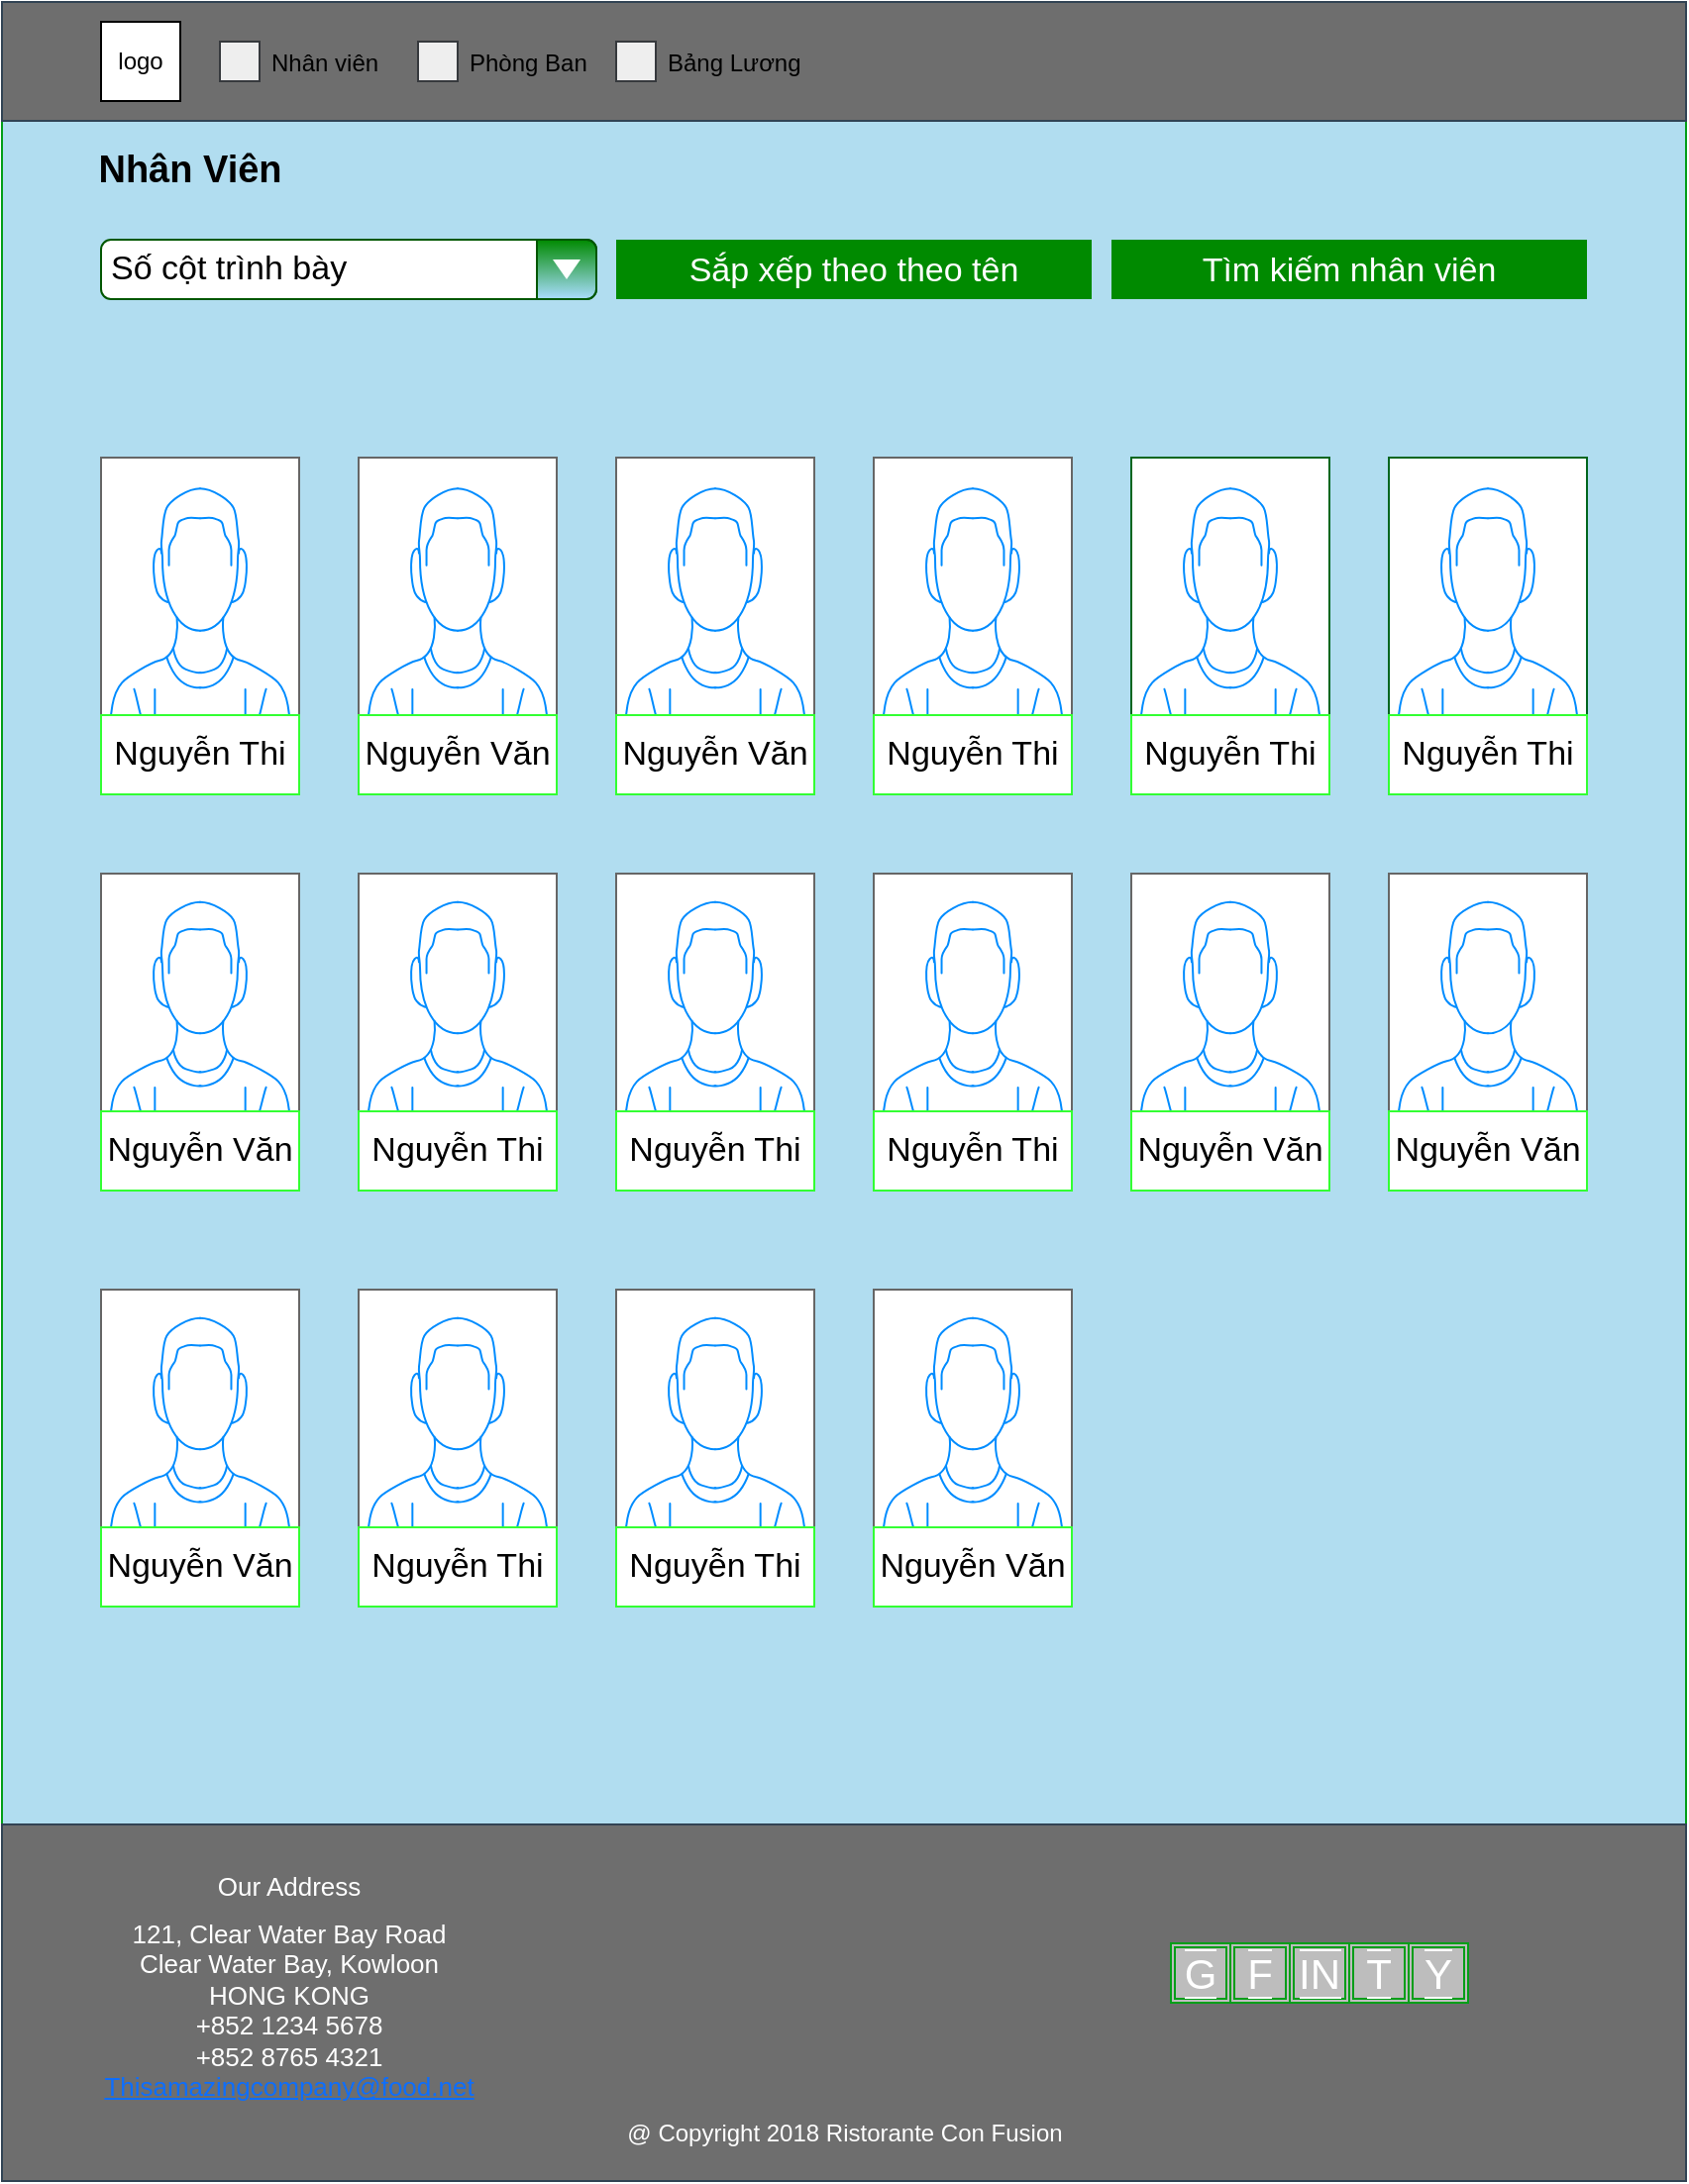 <mxfile>
    <diagram id="HNRro0QWXguAWzRLKKRP" name="Page-1">
        <mxGraphModel dx="1105" dy="776" grid="1" gridSize="10" guides="1" tooltips="1" connect="1" arrows="1" fold="1" page="1" pageScale="1" pageWidth="850" pageHeight="1100" math="0" shadow="0">
            <root>
                <mxCell id="0"/>
                <mxCell id="1" parent="0"/>
                <mxCell id="25btfBUaxP0-cFL3U1zC-7" value="" style="rounded=0;whiteSpace=wrap;html=1;fillColor=#b1ddf0;strokeColor=#039E18;" parent="1" vertex="1">
                    <mxGeometry width="850" height="1100" as="geometry"/>
                </mxCell>
                <mxCell id="25btfBUaxP0-cFL3U1zC-9" value="" style="rounded=0;whiteSpace=wrap;html=1;fillColor=#6E6E6E;fontColor=#ffffff;strokeColor=#314354;" parent="1" vertex="1">
                    <mxGeometry width="850" height="60" as="geometry"/>
                </mxCell>
                <mxCell id="25btfBUaxP0-cFL3U1zC-10" value="" style="rounded=0;whiteSpace=wrap;html=1;fillColor=#6E6E6E;fontColor=#ffffff;strokeColor=#314354;" parent="1" vertex="1">
                    <mxGeometry y="920" width="850" height="180" as="geometry"/>
                </mxCell>
                <mxCell id="25btfBUaxP0-cFL3U1zC-14" value="logo" style="whiteSpace=wrap;html=1;aspect=fixed;" parent="1" vertex="1">
                    <mxGeometry x="50" y="10" width="40" height="40" as="geometry"/>
                </mxCell>
                <mxCell id="25btfBUaxP0-cFL3U1zC-21" value="Nhân viên" style="text;strokeColor=none;fillColor=none;align=left;verticalAlign=top;spacingLeft=4;spacingRight=4;overflow=hidden;rotatable=0;points=[[0,0.5],[1,0.5]];portConstraint=eastwest;" parent="1" vertex="1">
                    <mxGeometry x="130" y="17" width="70" height="26" as="geometry"/>
                </mxCell>
                <mxCell id="25btfBUaxP0-cFL3U1zC-22" value="Phòng Ban" style="text;strokeColor=none;fillColor=none;align=left;verticalAlign=top;spacingLeft=4;spacingRight=4;overflow=hidden;rotatable=0;points=[[0,0.5],[1,0.5]];portConstraint=eastwest;" parent="1" vertex="1">
                    <mxGeometry x="230" y="17" width="80" height="26" as="geometry"/>
                </mxCell>
                <mxCell id="25btfBUaxP0-cFL3U1zC-23" value="Bảng Lương" style="text;strokeColor=none;fillColor=none;align=left;verticalAlign=top;spacingLeft=4;spacingRight=4;overflow=hidden;rotatable=0;points=[[0,0.5],[1,0.5]];portConstraint=eastwest;" parent="1" vertex="1">
                    <mxGeometry x="330" y="17" width="80" height="26" as="geometry"/>
                </mxCell>
                <mxCell id="25btfBUaxP0-cFL3U1zC-24" value="" style="whiteSpace=wrap;html=1;aspect=fixed;fillColor=#eeeeee;strokeColor=#36393d;" parent="1" vertex="1">
                    <mxGeometry x="110" y="20" width="20" height="20" as="geometry"/>
                </mxCell>
                <mxCell id="25btfBUaxP0-cFL3U1zC-25" value="" style="whiteSpace=wrap;html=1;aspect=fixed;fillColor=#eeeeee;strokeColor=#36393d;" parent="1" vertex="1">
                    <mxGeometry x="210" y="20" width="20" height="20" as="geometry"/>
                </mxCell>
                <mxCell id="25btfBUaxP0-cFL3U1zC-26" value="" style="whiteSpace=wrap;html=1;aspect=fixed;fillColor=#eeeeee;strokeColor=#36393d;" parent="1" vertex="1">
                    <mxGeometry x="310" y="20" width="20" height="20" as="geometry"/>
                </mxCell>
                <mxCell id="25btfBUaxP0-cFL3U1zC-27" value="&lt;font color=&quot;#000000&quot; size=&quot;1&quot;&gt;&lt;b style=&quot;font-size: 19px&quot;&gt;Nhân Viên&lt;/b&gt;&lt;/font&gt;" style="text;html=1;strokeColor=none;fillColor=none;align=center;verticalAlign=middle;whiteSpace=wrap;rounded=0;strokeWidth=4;" parent="1" vertex="1">
                    <mxGeometry x="30" y="70" width="130" height="30" as="geometry"/>
                </mxCell>
                <mxCell id="25btfBUaxP0-cFL3U1zC-28" value="&lt;font color=&quot;#000000&quot;&gt;Số cột trình bày&lt;/font&gt;" style="strokeWidth=1;shadow=0;dashed=0;align=center;html=1;shape=mxgraph.mockup.forms.comboBox;strokeColor=#005700;fillColor=#008a00;align=left;fillColor2=#aaddff;mainText=;fontColor=#ffffff;fontSize=17;spacingLeft=3;" parent="1" vertex="1">
                    <mxGeometry x="50" y="120" width="250" height="30" as="geometry"/>
                </mxCell>
                <mxCell id="25btfBUaxP0-cFL3U1zC-30" value="&lt;font style=&quot;font-size: 17px&quot;&gt;Sắp xếp theo theo tên&lt;/font&gt;" style="rounded=0;whiteSpace=wrap;html=1;labelBackgroundColor=none;fontSize=19;fontColor=#ffffff;strokeWidth=5;fillColor=#008a00;strokeColor=none;" parent="1" vertex="1">
                    <mxGeometry x="310" y="120" width="240" height="30" as="geometry"/>
                </mxCell>
                <mxCell id="25btfBUaxP0-cFL3U1zC-31" value="&lt;span style=&quot;font-size: 17px&quot;&gt;Tìm kiếm nhân viên&lt;/span&gt;" style="rounded=0;whiteSpace=wrap;html=1;labelBackgroundColor=none;fontSize=19;fontColor=#ffffff;strokeWidth=4;fillColor=#008a00;strokeColor=none;" parent="1" vertex="1">
                    <mxGeometry x="560" y="120" width="240" height="30" as="geometry"/>
                </mxCell>
                <mxCell id="25btfBUaxP0-cFL3U1zC-48" value="" style="verticalLabelPosition=bottom;shadow=0;dashed=0;align=center;html=1;verticalAlign=top;strokeWidth=1;shape=mxgraph.mockup.containers.userMale;strokeColor=#666666;strokeColor2=#008cff;labelBackgroundColor=none;fontSize=17;fontColor=#000000;fillColor=#FFFFFF;" parent="1" vertex="1">
                    <mxGeometry x="50" y="230" width="100" height="130" as="geometry"/>
                </mxCell>
                <mxCell id="25btfBUaxP0-cFL3U1zC-52" value="" style="verticalLabelPosition=bottom;shadow=0;dashed=0;align=center;html=1;verticalAlign=top;strokeWidth=1;shape=mxgraph.mockup.containers.userMale;strokeColor=#666666;strokeColor2=#008cff;labelBackgroundColor=none;fontSize=17;fontColor=#000000;fillColor=#FFFFFF;" parent="1" vertex="1">
                    <mxGeometry x="50" y="440" width="100" height="120" as="geometry"/>
                </mxCell>
                <mxCell id="25btfBUaxP0-cFL3U1zC-53" value="" style="verticalLabelPosition=bottom;shadow=0;dashed=0;align=center;html=1;verticalAlign=top;strokeWidth=1;shape=mxgraph.mockup.containers.userMale;strokeColor=#666666;strokeColor2=#008cff;labelBackgroundColor=none;fontSize=17;fontColor=#000000;fillColor=#FFFFFF;" parent="1" vertex="1">
                    <mxGeometry x="50" y="650" width="100" height="120" as="geometry"/>
                </mxCell>
                <mxCell id="25btfBUaxP0-cFL3U1zC-54" value="" style="verticalLabelPosition=bottom;shadow=0;dashed=0;align=center;html=1;verticalAlign=top;strokeWidth=1;shape=mxgraph.mockup.containers.userMale;strokeColor=#666666;strokeColor2=#008cff;labelBackgroundColor=none;fontSize=17;fontColor=#000000;fillColor=#FFFFFF;" parent="1" vertex="1">
                    <mxGeometry x="180" y="230" width="100" height="130" as="geometry"/>
                </mxCell>
                <mxCell id="25btfBUaxP0-cFL3U1zC-55" value="" style="verticalLabelPosition=bottom;shadow=0;dashed=0;align=center;html=1;verticalAlign=top;strokeWidth=1;shape=mxgraph.mockup.containers.userMale;strokeColor=#666666;strokeColor2=#008cff;labelBackgroundColor=none;fontSize=17;fontColor=#000000;fillColor=#FFFFFF;" parent="1" vertex="1">
                    <mxGeometry x="310" y="230" width="100" height="130" as="geometry"/>
                </mxCell>
                <mxCell id="25btfBUaxP0-cFL3U1zC-56" value="" style="verticalLabelPosition=bottom;shadow=0;dashed=0;align=center;html=1;verticalAlign=top;strokeWidth=1;shape=mxgraph.mockup.containers.userMale;strokeColor=#666666;strokeColor2=#008cff;labelBackgroundColor=none;fontSize=17;fontColor=#000000;fillColor=#FFFFFF;" parent="1" vertex="1">
                    <mxGeometry x="440" y="230" width="100" height="130" as="geometry"/>
                </mxCell>
                <mxCell id="25btfBUaxP0-cFL3U1zC-57" value="" style="verticalLabelPosition=bottom;shadow=0;dashed=0;align=center;html=1;verticalAlign=top;strokeWidth=1;shape=mxgraph.mockup.containers.userMale;strokeColor=#00661F;strokeColor2=#008cff;labelBackgroundColor=none;fontSize=17;fontColor=#000000;fillColor=#FFFFFF;" parent="1" vertex="1">
                    <mxGeometry x="570" y="230" width="100" height="130" as="geometry"/>
                </mxCell>
                <mxCell id="25btfBUaxP0-cFL3U1zC-58" value="" style="verticalLabelPosition=bottom;shadow=0;dashed=0;align=center;html=1;verticalAlign=top;strokeWidth=1;shape=mxgraph.mockup.containers.userMale;strokeColor=#00661F;strokeColor2=#008cff;labelBackgroundColor=none;fontSize=17;fontColor=#000000;fillColor=#FFFFFF;" parent="1" vertex="1">
                    <mxGeometry x="700" y="230" width="100" height="130" as="geometry"/>
                </mxCell>
                <mxCell id="25btfBUaxP0-cFL3U1zC-61" value="Nguyễn Thi" style="rounded=0;whiteSpace=wrap;html=1;labelBackgroundColor=none;fontSize=17;fontColor=#000000;strokeColor=#33FF33;strokeWidth=1;fillColor=#FFFFFF;" parent="1" vertex="1">
                    <mxGeometry x="50" y="360" width="100" height="40" as="geometry"/>
                </mxCell>
                <mxCell id="25btfBUaxP0-cFL3U1zC-62" value="Nguyễn Văn" style="rounded=0;whiteSpace=wrap;html=1;labelBackgroundColor=none;fontSize=17;fontColor=#000000;strokeColor=#33FF33;strokeWidth=1;fillColor=#FFFFFF;" parent="1" vertex="1">
                    <mxGeometry x="180" y="360" width="100" height="40" as="geometry"/>
                </mxCell>
                <mxCell id="25btfBUaxP0-cFL3U1zC-67" value="" style="verticalLabelPosition=bottom;shadow=0;dashed=0;align=center;html=1;verticalAlign=top;strokeWidth=1;shape=mxgraph.mockup.containers.userMale;strokeColor=#666666;strokeColor2=#008cff;labelBackgroundColor=none;fontSize=17;fontColor=#000000;fillColor=#FFFFFF;" parent="1" vertex="1">
                    <mxGeometry x="180" y="440" width="100" height="120" as="geometry"/>
                </mxCell>
                <mxCell id="25btfBUaxP0-cFL3U1zC-69" value="" style="verticalLabelPosition=bottom;shadow=0;dashed=0;align=center;html=1;verticalAlign=top;strokeWidth=1;shape=mxgraph.mockup.containers.userMale;strokeColor=#666666;strokeColor2=#008cff;labelBackgroundColor=none;fontSize=17;fontColor=#000000;fillColor=#FFFFFF;" parent="1" vertex="1">
                    <mxGeometry x="310" y="440" width="100" height="120" as="geometry"/>
                </mxCell>
                <mxCell id="25btfBUaxP0-cFL3U1zC-71" value="" style="verticalLabelPosition=bottom;shadow=0;dashed=0;align=center;html=1;verticalAlign=top;strokeWidth=1;shape=mxgraph.mockup.containers.userMale;strokeColor=#666666;strokeColor2=#008cff;labelBackgroundColor=none;fontSize=17;fontColor=#000000;fillColor=#FFFFFF;" parent="1" vertex="1">
                    <mxGeometry x="440" y="440" width="100" height="120" as="geometry"/>
                </mxCell>
                <mxCell id="25btfBUaxP0-cFL3U1zC-73" value="" style="verticalLabelPosition=bottom;shadow=0;dashed=0;align=center;html=1;verticalAlign=top;strokeWidth=1;shape=mxgraph.mockup.containers.userMale;strokeColor=#666666;strokeColor2=#008cff;labelBackgroundColor=none;fontSize=17;fontColor=#000000;fillColor=#FFFFFF;" parent="1" vertex="1">
                    <mxGeometry x="570" y="440" width="100" height="120" as="geometry"/>
                </mxCell>
                <mxCell id="25btfBUaxP0-cFL3U1zC-75" value="" style="verticalLabelPosition=bottom;shadow=0;dashed=0;align=center;html=1;verticalAlign=top;strokeWidth=1;shape=mxgraph.mockup.containers.userMale;strokeColor=#666666;strokeColor2=#008cff;labelBackgroundColor=none;fontSize=17;fontColor=#000000;fillColor=#FFFFFF;" parent="1" vertex="1">
                    <mxGeometry x="700" y="440" width="100" height="120" as="geometry"/>
                </mxCell>
                <mxCell id="25btfBUaxP0-cFL3U1zC-78" value="" style="verticalLabelPosition=bottom;shadow=0;dashed=0;align=center;html=1;verticalAlign=top;strokeWidth=1;shape=mxgraph.mockup.containers.userMale;strokeColor=#666666;strokeColor2=#008cff;labelBackgroundColor=none;fontSize=17;fontColor=#000000;fillColor=#FFFFFF;" parent="1" vertex="1">
                    <mxGeometry x="180" y="650" width="100" height="120" as="geometry"/>
                </mxCell>
                <mxCell id="25btfBUaxP0-cFL3U1zC-80" value="" style="verticalLabelPosition=bottom;shadow=0;dashed=0;align=center;html=1;verticalAlign=top;strokeWidth=1;shape=mxgraph.mockup.containers.userMale;strokeColor=#666666;strokeColor2=#008cff;labelBackgroundColor=none;fontSize=17;fontColor=#000000;fillColor=#FFFFFF;" parent="1" vertex="1">
                    <mxGeometry x="310" y="650" width="100" height="120" as="geometry"/>
                </mxCell>
                <mxCell id="25btfBUaxP0-cFL3U1zC-82" value="" style="verticalLabelPosition=bottom;shadow=0;dashed=0;align=center;html=1;verticalAlign=top;strokeWidth=1;shape=mxgraph.mockup.containers.userMale;strokeColor=#666666;strokeColor2=#008cff;labelBackgroundColor=none;fontSize=17;fontColor=#000000;fillColor=#FFFFFF;" parent="1" vertex="1">
                    <mxGeometry x="440" y="650" width="100" height="120" as="geometry"/>
                </mxCell>
                <mxCell id="25btfBUaxP0-cFL3U1zC-89" value="Nguyễn Văn" style="rounded=0;whiteSpace=wrap;html=1;labelBackgroundColor=none;fontSize=17;fontColor=#000000;strokeColor=#33FF33;strokeWidth=1;fillColor=#FFFFFF;" parent="1" vertex="1">
                    <mxGeometry x="310" y="360" width="100" height="40" as="geometry"/>
                </mxCell>
                <mxCell id="25btfBUaxP0-cFL3U1zC-90" value="Nguyễn Thi" style="rounded=0;whiteSpace=wrap;html=1;labelBackgroundColor=none;fontSize=17;fontColor=#000000;strokeColor=#33FF33;strokeWidth=1;fillColor=#FFFFFF;" parent="1" vertex="1">
                    <mxGeometry x="440" y="360" width="100" height="40" as="geometry"/>
                </mxCell>
                <mxCell id="25btfBUaxP0-cFL3U1zC-91" value="Nguyễn Thi" style="rounded=0;whiteSpace=wrap;html=1;labelBackgroundColor=none;fontSize=17;fontColor=#000000;strokeColor=#33FF33;strokeWidth=1;fillColor=#FFFFFF;" parent="1" vertex="1">
                    <mxGeometry x="570" y="360" width="100" height="40" as="geometry"/>
                </mxCell>
                <mxCell id="25btfBUaxP0-cFL3U1zC-92" value="Nguyễn Thi" style="rounded=0;whiteSpace=wrap;html=1;labelBackgroundColor=none;fontSize=17;fontColor=#000000;strokeColor=#33FF33;strokeWidth=1;fillColor=#FFFFFF;" parent="1" vertex="1">
                    <mxGeometry x="700" y="360" width="100" height="40" as="geometry"/>
                </mxCell>
                <mxCell id="25btfBUaxP0-cFL3U1zC-93" value="Nguyễn Văn" style="rounded=0;whiteSpace=wrap;html=1;labelBackgroundColor=none;fontSize=17;fontColor=#000000;strokeColor=#33FF33;strokeWidth=1;fillColor=#FFFFFF;" parent="1" vertex="1">
                    <mxGeometry x="50" y="560" width="100" height="40" as="geometry"/>
                </mxCell>
                <mxCell id="25btfBUaxP0-cFL3U1zC-94" value="Nguyễn Thi" style="rounded=0;whiteSpace=wrap;html=1;labelBackgroundColor=none;fontSize=17;fontColor=#000000;strokeColor=#33FF33;strokeWidth=1;fillColor=#FFFFFF;" parent="1" vertex="1">
                    <mxGeometry x="180" y="560" width="100" height="40" as="geometry"/>
                </mxCell>
                <mxCell id="25btfBUaxP0-cFL3U1zC-95" value="Nguyễn Thi" style="rounded=0;whiteSpace=wrap;html=1;labelBackgroundColor=none;fontSize=17;fontColor=#000000;strokeColor=#33FF33;strokeWidth=1;fillColor=#FFFFFF;" parent="1" vertex="1">
                    <mxGeometry x="310" y="560" width="100" height="40" as="geometry"/>
                </mxCell>
                <mxCell id="25btfBUaxP0-cFL3U1zC-96" value="Nguyễn Thi" style="rounded=0;whiteSpace=wrap;html=1;labelBackgroundColor=none;fontSize=17;fontColor=#000000;strokeColor=#33FF33;strokeWidth=1;fillColor=#FFFFFF;" parent="1" vertex="1">
                    <mxGeometry x="440" y="560" width="100" height="40" as="geometry"/>
                </mxCell>
                <mxCell id="25btfBUaxP0-cFL3U1zC-97" value="Nguyễn Văn" style="rounded=0;whiteSpace=wrap;html=1;labelBackgroundColor=none;fontSize=17;fontColor=#000000;strokeColor=#33FF33;strokeWidth=1;fillColor=#FFFFFF;" parent="1" vertex="1">
                    <mxGeometry x="570" y="560" width="100" height="40" as="geometry"/>
                </mxCell>
                <mxCell id="25btfBUaxP0-cFL3U1zC-98" value="Nguyễn Văn" style="rounded=0;whiteSpace=wrap;html=1;labelBackgroundColor=none;fontSize=17;fontColor=#000000;strokeColor=#33FF33;strokeWidth=1;fillColor=#FFFFFF;" parent="1" vertex="1">
                    <mxGeometry x="700" y="560" width="100" height="40" as="geometry"/>
                </mxCell>
                <mxCell id="25btfBUaxP0-cFL3U1zC-99" value="Nguyễn Văn" style="rounded=0;whiteSpace=wrap;html=1;labelBackgroundColor=none;fontSize=17;fontColor=#000000;strokeColor=#33FF33;strokeWidth=1;fillColor=#FFFFFF;" parent="1" vertex="1">
                    <mxGeometry x="50" y="770" width="100" height="40" as="geometry"/>
                </mxCell>
                <mxCell id="25btfBUaxP0-cFL3U1zC-100" value="Nguyễn Thi" style="rounded=0;whiteSpace=wrap;html=1;labelBackgroundColor=none;fontSize=17;fontColor=#000000;strokeColor=#33FF33;strokeWidth=1;fillColor=#FFFFFF;" parent="1" vertex="1">
                    <mxGeometry x="180" y="770" width="100" height="40" as="geometry"/>
                </mxCell>
                <mxCell id="25btfBUaxP0-cFL3U1zC-101" value="Nguyễn Thi" style="rounded=0;whiteSpace=wrap;html=1;labelBackgroundColor=none;fontSize=17;fontColor=#000000;strokeColor=#33FF33;strokeWidth=1;fillColor=#FFFFFF;" parent="1" vertex="1">
                    <mxGeometry x="310" y="770" width="100" height="40" as="geometry"/>
                </mxCell>
                <mxCell id="25btfBUaxP0-cFL3U1zC-102" value="Nguyễn Văn" style="rounded=0;whiteSpace=wrap;html=1;labelBackgroundColor=none;fontSize=17;fontColor=#000000;strokeColor=#33FF33;strokeWidth=1;fillColor=#FFFFFF;" parent="1" vertex="1">
                    <mxGeometry x="440" y="770" width="100" height="40" as="geometry"/>
                </mxCell>
                <mxCell id="5GC4wvfeFfulhEvNUd0w-1" value="&lt;font style=&quot;background-color: rgb(110 , 110 , 110) ; font-size: 12px&quot; color=&quot;#ffffff&quot;&gt;@ Copyright 2018 Ristorante Con Fusion&lt;/font&gt;" style="text;html=1;strokeColor=none;fillColor=none;align=center;verticalAlign=middle;whiteSpace=wrap;rounded=0;labelBackgroundColor=none;fontSize=17;fontColor=#000000;" parent="1" vertex="1">
                    <mxGeometry x="278" y="1060" width="295" height="30" as="geometry"/>
                </mxCell>
                <mxCell id="5GC4wvfeFfulhEvNUd0w-2" value="&lt;h5 style=&quot;box-sizing: border-box ; margin-top: 0px ; margin-bottom: 0.5rem ; font-weight: 500 ; line-height: 1.2 ; font-size: 13px&quot;&gt;&lt;font style=&quot;background-color: rgb(110 , 110 , 110) ; font-size: 13px&quot;&gt;Our Address&lt;/font&gt;&lt;/h5&gt;&lt;address style=&quot;box-sizing: border-box ; margin-bottom: 1rem ; font-style: normal ; line-height: inherit ; font-size: 13px&quot;&gt;&lt;font style=&quot;background-color: rgb(110 , 110 , 110) ; font-size: 13px&quot;&gt;121, Clear Water Bay Road&lt;br style=&quot;box-sizing: border-box&quot;&gt;Clear Water Bay, Kowloon&lt;br style=&quot;box-sizing: border-box&quot;&gt;HONG KONG&lt;br style=&quot;box-sizing: border-box&quot;&gt;&lt;span class=&quot;fa fa-phone fa-lg&quot; style=&quot;box-sizing: border-box ; display: inline-block ; font-stretch: normal ; line-height: 0.75em ; font-family: &amp;#34;fontawesome&amp;#34; ; vertical-align: -15%&quot;&gt;&lt;/span&gt;+852 1234 5678&lt;br style=&quot;box-sizing: border-box&quot;&gt;&lt;span class=&quot;fa fa-fax fa-lg&quot; style=&quot;box-sizing: border-box ; display: inline-block ; font-stretch: normal ; line-height: 0.75em ; font-family: &amp;#34;fontawesome&amp;#34; ; vertical-align: -15%&quot;&gt;&lt;/span&gt;+852 8765 4321&lt;br style=&quot;box-sizing: border-box&quot;&gt;&lt;span class=&quot;fa fa-envelope fa-lg&quot; style=&quot;box-sizing: border-box ; display: inline-block ; font-stretch: normal ; line-height: 0.75em ; font-family: &amp;#34;fontawesome&amp;#34; ; vertical-align: -15%&quot;&gt;&lt;/span&gt;&lt;a href=&quot;mailto:confusion@food.net&quot; style=&quot;box-sizing: border-box ; color: rgb(13 , 110 , 253)&quot;&gt;Thisamazingcompany@food.net&lt;/a&gt;&lt;/font&gt;&lt;/address&gt;" style="text;html=1;strokeColor=none;fillColor=none;align=center;verticalAlign=middle;whiteSpace=wrap;rounded=0;labelBackgroundColor=#6E6E6E;fontSize=14;fontColor=#FFFFFF;" parent="1" vertex="1">
                    <mxGeometry x="60" y="950" width="170" height="120" as="geometry"/>
                </mxCell>
                <mxCell id="5GC4wvfeFfulhEvNUd0w-6" value="&lt;span style=&quot;background-color: rgb(189 , 189 , 189) ; font-size: 21px&quot;&gt;G&lt;/span&gt;" style="shape=ext;double=1;whiteSpace=wrap;html=1;aspect=fixed;labelBackgroundColor=#FFFFFF;fontSize=12;fontColor=#FFFFFF;strokeColor=#039E18;strokeWidth=1;fillColor=#BDBDBD;" parent="1" vertex="1">
                    <mxGeometry x="590" y="980" width="30" height="30" as="geometry"/>
                </mxCell>
                <mxCell id="5GC4wvfeFfulhEvNUd0w-7" value="&lt;span style=&quot;background-color: rgb(189 , 189 , 189) ; font-size: 21px&quot;&gt;F&lt;/span&gt;" style="shape=ext;double=1;whiteSpace=wrap;html=1;aspect=fixed;labelBackgroundColor=#FFFFFF;fontSize=12;fontColor=#FFFFFF;strokeColor=#039E18;strokeWidth=1;fillColor=#BDBDBD;" parent="1" vertex="1">
                    <mxGeometry x="620" y="980" width="30" height="30" as="geometry"/>
                </mxCell>
                <mxCell id="5GC4wvfeFfulhEvNUd0w-8" value="&lt;span style=&quot;background-color: rgb(189 , 189 , 189) ; font-size: 21px&quot;&gt;IN&lt;/span&gt;" style="shape=ext;double=1;whiteSpace=wrap;html=1;aspect=fixed;labelBackgroundColor=#FFFFFF;fontSize=12;fontColor=#FFFFFF;strokeColor=#039E18;strokeWidth=1;fillColor=#BDBDBD;" parent="1" vertex="1">
                    <mxGeometry x="650" y="980" width="30" height="30" as="geometry"/>
                </mxCell>
                <mxCell id="5GC4wvfeFfulhEvNUd0w-10" value="&lt;span style=&quot;font-size: 21px ; background-color: rgb(189 , 189 , 189)&quot;&gt;T&lt;/span&gt;" style="shape=ext;double=1;whiteSpace=wrap;html=1;aspect=fixed;labelBackgroundColor=#FFFFFF;fontSize=12;fontColor=#FFFFFF;strokeColor=#039E18;strokeWidth=1;fillColor=#BDBDBD;" parent="1" vertex="1">
                    <mxGeometry x="680" y="980" width="30" height="30" as="geometry"/>
                </mxCell>
                <mxCell id="5GC4wvfeFfulhEvNUd0w-11" value="&lt;span style=&quot;font-size: 21px ; background-color: rgb(189 , 189 , 189)&quot;&gt;Y&lt;/span&gt;" style="shape=ext;double=1;whiteSpace=wrap;html=1;aspect=fixed;labelBackgroundColor=#FFFFFF;fontSize=12;fontColor=#FFFFFF;strokeColor=#039E18;strokeWidth=1;fillColor=#BDBDBD;" parent="1" vertex="1">
                    <mxGeometry x="710" y="980" width="30" height="30" as="geometry"/>
                </mxCell>
            </root>
        </mxGraphModel>
    </diagram>
    <diagram id="fvu8-O4KvfpCrur8SWNQ" name="Page-2">
        <mxGraphModel dx="1105" dy="776" grid="1" gridSize="10" guides="1" tooltips="1" connect="1" arrows="1" fold="1" page="1" pageScale="1" pageWidth="850" pageHeight="1100" math="0" shadow="0">
            <root>
                <mxCell id="1Nl1pOmwqgQqyaEMZsS8-0"/>
                <mxCell id="1Nl1pOmwqgQqyaEMZsS8-1" parent="1Nl1pOmwqgQqyaEMZsS8-0"/>
                <mxCell id="6oIKaTkfItNY9kuVUniN-0" value="" style="rounded=0;whiteSpace=wrap;html=1;fillColor=#b1ddf0;strokeColor=#039E18;" parent="1Nl1pOmwqgQqyaEMZsS8-1" vertex="1">
                    <mxGeometry width="850" height="1100" as="geometry"/>
                </mxCell>
                <mxCell id="Z4qubXIjDYSQ7bL4NiKO-0" value="" style="rounded=0;whiteSpace=wrap;html=1;fillColor=#647687;fontColor=#ffffff;strokeColor=#314354;" parent="1Nl1pOmwqgQqyaEMZsS8-1" vertex="1">
                    <mxGeometry width="850" height="60" as="geometry"/>
                </mxCell>
                <mxCell id="a9PlvAYwLhvLTFqxhuRQ-0" value="" style="rounded=0;whiteSpace=wrap;html=1;fillColor=#6E6E6E;fontColor=#ffffff;strokeColor=#314354;" parent="1Nl1pOmwqgQqyaEMZsS8-1" vertex="1">
                    <mxGeometry y="920" width="850" height="180" as="geometry"/>
                </mxCell>
                <mxCell id="PnBmrbtEWnE-8KuaONFM-0" value="" style="rounded=0;whiteSpace=wrap;html=1;fillColor=#6E6E6E;fontColor=#ffffff;strokeColor=#314354;" parent="1Nl1pOmwqgQqyaEMZsS8-1" vertex="1">
                    <mxGeometry width="850" height="60" as="geometry"/>
                </mxCell>
                <mxCell id="zMj5N4p_Rn06PCPZ5OiU-0" value="" style="rounded=0;whiteSpace=wrap;html=1;fillColor=#b1ddf0;strokeColor=#039E18;" parent="1Nl1pOmwqgQqyaEMZsS8-1" vertex="1">
                    <mxGeometry width="850" height="1100" as="geometry"/>
                </mxCell>
                <mxCell id="zMj5N4p_Rn06PCPZ5OiU-1" value="" style="rounded=0;whiteSpace=wrap;html=1;fillColor=#6E6E6E;fontColor=#ffffff;strokeColor=#314354;" parent="1Nl1pOmwqgQqyaEMZsS8-1" vertex="1">
                    <mxGeometry width="850" height="60" as="geometry"/>
                </mxCell>
                <mxCell id="zMj5N4p_Rn06PCPZ5OiU-2" value="" style="rounded=0;whiteSpace=wrap;html=1;fillColor=#6E6E6E;fontColor=#ffffff;strokeColor=#314354;" parent="1Nl1pOmwqgQqyaEMZsS8-1" vertex="1">
                    <mxGeometry y="920" width="850" height="180" as="geometry"/>
                </mxCell>
                <mxCell id="zMj5N4p_Rn06PCPZ5OiU-3" value="logo" style="whiteSpace=wrap;html=1;aspect=fixed;" parent="1Nl1pOmwqgQqyaEMZsS8-1" vertex="1">
                    <mxGeometry x="50" y="10" width="40" height="40" as="geometry"/>
                </mxCell>
                <mxCell id="zMj5N4p_Rn06PCPZ5OiU-4" value="Nhân viên" style="text;strokeColor=none;fillColor=none;align=left;verticalAlign=top;spacingLeft=4;spacingRight=4;overflow=hidden;rotatable=0;points=[[0,0.5],[1,0.5]];portConstraint=eastwest;" parent="1Nl1pOmwqgQqyaEMZsS8-1" vertex="1">
                    <mxGeometry x="130" y="17" width="70" height="26" as="geometry"/>
                </mxCell>
                <mxCell id="zMj5N4p_Rn06PCPZ5OiU-5" value="Phòng Ban" style="text;strokeColor=none;fillColor=none;align=left;verticalAlign=top;spacingLeft=4;spacingRight=4;overflow=hidden;rotatable=0;points=[[0,0.5],[1,0.5]];portConstraint=eastwest;" parent="1Nl1pOmwqgQqyaEMZsS8-1" vertex="1">
                    <mxGeometry x="230" y="17" width="80" height="26" as="geometry"/>
                </mxCell>
                <mxCell id="zMj5N4p_Rn06PCPZ5OiU-6" value="Bảng Lương" style="text;strokeColor=none;fillColor=none;align=left;verticalAlign=top;spacingLeft=4;spacingRight=4;overflow=hidden;rotatable=0;points=[[0,0.5],[1,0.5]];portConstraint=eastwest;" parent="1Nl1pOmwqgQqyaEMZsS8-1" vertex="1">
                    <mxGeometry x="330" y="17" width="80" height="26" as="geometry"/>
                </mxCell>
                <mxCell id="zMj5N4p_Rn06PCPZ5OiU-7" value="" style="whiteSpace=wrap;html=1;aspect=fixed;fillColor=#eeeeee;strokeColor=#36393d;" parent="1Nl1pOmwqgQqyaEMZsS8-1" vertex="1">
                    <mxGeometry x="110" y="20" width="20" height="20" as="geometry"/>
                </mxCell>
                <mxCell id="zMj5N4p_Rn06PCPZ5OiU-8" value="" style="whiteSpace=wrap;html=1;aspect=fixed;fillColor=#eeeeee;strokeColor=#36393d;" parent="1Nl1pOmwqgQqyaEMZsS8-1" vertex="1">
                    <mxGeometry x="210" y="20" width="20" height="20" as="geometry"/>
                </mxCell>
                <mxCell id="zMj5N4p_Rn06PCPZ5OiU-9" value="" style="whiteSpace=wrap;html=1;aspect=fixed;fillColor=#eeeeee;strokeColor=#36393d;" parent="1Nl1pOmwqgQqyaEMZsS8-1" vertex="1">
                    <mxGeometry x="310" y="20" width="20" height="20" as="geometry"/>
                </mxCell>
                <mxCell id="zMj5N4p_Rn06PCPZ5OiU-10" value="&lt;font color=&quot;#000000&quot; size=&quot;1&quot;&gt;&lt;b style=&quot;font-size: 19px&quot;&gt;Nhân Viên&lt;/b&gt;&lt;/font&gt;" style="text;html=1;strokeColor=none;fillColor=none;align=center;verticalAlign=middle;whiteSpace=wrap;rounded=0;strokeWidth=4;" parent="1Nl1pOmwqgQqyaEMZsS8-1" vertex="1">
                    <mxGeometry x="30" y="70" width="130" height="30" as="geometry"/>
                </mxCell>
                <mxCell id="zMj5N4p_Rn06PCPZ5OiU-12" value="&lt;font style=&quot;font-size: 17px&quot;&gt;Sắp xếp theo theo tên&lt;/font&gt;" style="rounded=0;whiteSpace=wrap;html=1;labelBackgroundColor=none;fontSize=19;fontColor=#ffffff;strokeWidth=5;fillColor=#008a00;strokeColor=none;" parent="1Nl1pOmwqgQqyaEMZsS8-1" vertex="1">
                    <mxGeometry x="300" y="110" width="250" height="30" as="geometry"/>
                </mxCell>
                <mxCell id="zMj5N4p_Rn06PCPZ5OiU-13" value="&lt;span style=&quot;font-size: 17px&quot;&gt;Tìm kiếm nhân viên&lt;/span&gt;" style="rounded=0;whiteSpace=wrap;html=1;labelBackgroundColor=none;fontSize=19;fontColor=#ffffff;strokeWidth=4;fillColor=#008a00;strokeColor=none;" parent="1Nl1pOmwqgQqyaEMZsS8-1" vertex="1">
                    <mxGeometry x="560" y="110" width="240" height="30" as="geometry"/>
                </mxCell>
                <mxCell id="zMj5N4p_Rn06PCPZ5OiU-19" value="" style="verticalLabelPosition=bottom;shadow=0;dashed=0;align=center;html=1;verticalAlign=top;strokeWidth=1;shape=mxgraph.mockup.containers.userMale;strokeColor=#666666;strokeColor2=#008cff;labelBackgroundColor=none;fontSize=17;fontColor=#000000;fillColor=#FFFFFF;" parent="1Nl1pOmwqgQqyaEMZsS8-1" vertex="1">
                    <mxGeometry x="640" y="170" width="160" height="130" as="geometry"/>
                </mxCell>
                <mxCell id="zMj5N4p_Rn06PCPZ5OiU-33" value="Nguyễn Thi" style="rounded=0;whiteSpace=wrap;html=1;labelBackgroundColor=none;fontSize=17;fontColor=#000000;strokeColor=#33FF33;strokeWidth=1;fillColor=#FFFFFF;" parent="1Nl1pOmwqgQqyaEMZsS8-1" vertex="1">
                    <mxGeometry x="640" y="300" width="160" height="30" as="geometry"/>
                </mxCell>
                <mxCell id="zMj5N4p_Rn06PCPZ5OiU-46" value="&lt;font style=&quot;background-color: rgb(110 , 110 , 110) ; font-size: 12px&quot; color=&quot;#ffffff&quot;&gt;@ Copyright 2018 Ristorante Con Fusion&lt;/font&gt;" style="text;html=1;strokeColor=none;fillColor=none;align=center;verticalAlign=middle;whiteSpace=wrap;rounded=0;labelBackgroundColor=none;fontSize=17;fontColor=#000000;" parent="1Nl1pOmwqgQqyaEMZsS8-1" vertex="1">
                    <mxGeometry x="278" y="1060" width="295" height="30" as="geometry"/>
                </mxCell>
                <mxCell id="zMj5N4p_Rn06PCPZ5OiU-47" value="&lt;h5 style=&quot;box-sizing: border-box ; margin-top: 0px ; margin-bottom: 0.5rem ; font-weight: 500 ; line-height: 1.2 ; font-size: 13px&quot;&gt;&lt;font style=&quot;background-color: rgb(110 , 110 , 110) ; font-size: 13px&quot;&gt;Our Address&lt;/font&gt;&lt;/h5&gt;&lt;address style=&quot;box-sizing: border-box ; margin-bottom: 1rem ; font-style: normal ; line-height: inherit ; font-size: 13px&quot;&gt;&lt;font style=&quot;background-color: rgb(110 , 110 , 110) ; font-size: 13px&quot;&gt;121, Clear Water Bay Road&lt;br style=&quot;box-sizing: border-box&quot;&gt;Clear Water Bay, Kowloon&lt;br style=&quot;box-sizing: border-box&quot;&gt;HONG KONG&lt;br style=&quot;box-sizing: border-box&quot;&gt;&lt;span class=&quot;fa fa-phone fa-lg&quot; style=&quot;box-sizing: border-box ; display: inline-block ; font-stretch: normal ; line-height: 0.75em ; font-family: &amp;quot;fontawesome&amp;quot; ; vertical-align: -15%&quot;&gt;&lt;/span&gt;+852 1234 5678&lt;br style=&quot;box-sizing: border-box&quot;&gt;&lt;span class=&quot;fa fa-fax fa-lg&quot; style=&quot;box-sizing: border-box ; display: inline-block ; font-stretch: normal ; line-height: 0.75em ; font-family: &amp;quot;fontawesome&amp;quot; ; vertical-align: -15%&quot;&gt;&lt;/span&gt;+852 8765 4321&lt;br style=&quot;box-sizing: border-box&quot;&gt;&lt;span class=&quot;fa fa-envelope fa-lg&quot; style=&quot;box-sizing: border-box ; display: inline-block ; font-stretch: normal ; line-height: 0.75em ; font-family: &amp;quot;fontawesome&amp;quot; ; vertical-align: -15%&quot;&gt;&lt;/span&gt;&lt;a href=&quot;mailto:confusion@food.net&quot; style=&quot;box-sizing: border-box ; color: rgb(13 , 110 , 253)&quot;&gt;Thisamazingcompany@food.net&lt;/a&gt;&lt;/font&gt;&lt;/address&gt;" style="text;html=1;strokeColor=none;fillColor=none;align=center;verticalAlign=middle;whiteSpace=wrap;rounded=0;labelBackgroundColor=#6E6E6E;fontSize=14;fontColor=#FFFFFF;" parent="1Nl1pOmwqgQqyaEMZsS8-1" vertex="1">
                    <mxGeometry x="60" y="950" width="170" height="120" as="geometry"/>
                </mxCell>
                <mxCell id="zMj5N4p_Rn06PCPZ5OiU-48" value="&lt;span style=&quot;background-color: rgb(189 , 189 , 189) ; font-size: 21px&quot;&gt;G&lt;/span&gt;" style="shape=ext;double=1;whiteSpace=wrap;html=1;aspect=fixed;labelBackgroundColor=#FFFFFF;fontSize=12;fontColor=#FFFFFF;strokeColor=#039E18;strokeWidth=1;fillColor=#BDBDBD;" parent="1Nl1pOmwqgQqyaEMZsS8-1" vertex="1">
                    <mxGeometry x="590" y="980" width="30" height="30" as="geometry"/>
                </mxCell>
                <mxCell id="zMj5N4p_Rn06PCPZ5OiU-49" value="&lt;span style=&quot;background-color: rgb(189 , 189 , 189) ; font-size: 21px&quot;&gt;F&lt;/span&gt;" style="shape=ext;double=1;whiteSpace=wrap;html=1;aspect=fixed;labelBackgroundColor=#FFFFFF;fontSize=12;fontColor=#FFFFFF;strokeColor=#039E18;strokeWidth=1;fillColor=#BDBDBD;" parent="1Nl1pOmwqgQqyaEMZsS8-1" vertex="1">
                    <mxGeometry x="620" y="980" width="30" height="30" as="geometry"/>
                </mxCell>
                <mxCell id="zMj5N4p_Rn06PCPZ5OiU-50" value="&lt;span style=&quot;background-color: rgb(189 , 189 , 189) ; font-size: 21px&quot;&gt;IN&lt;/span&gt;" style="shape=ext;double=1;whiteSpace=wrap;html=1;aspect=fixed;labelBackgroundColor=#FFFFFF;fontSize=12;fontColor=#FFFFFF;strokeColor=#039E18;strokeWidth=1;fillColor=#BDBDBD;" parent="1Nl1pOmwqgQqyaEMZsS8-1" vertex="1">
                    <mxGeometry x="650" y="980" width="30" height="30" as="geometry"/>
                </mxCell>
                <mxCell id="zMj5N4p_Rn06PCPZ5OiU-51" value="&lt;span style=&quot;font-size: 21px ; background-color: rgb(189 , 189 , 189)&quot;&gt;T&lt;/span&gt;" style="shape=ext;double=1;whiteSpace=wrap;html=1;aspect=fixed;labelBackgroundColor=#FFFFFF;fontSize=12;fontColor=#FFFFFF;strokeColor=#039E18;strokeWidth=1;fillColor=#BDBDBD;" parent="1Nl1pOmwqgQqyaEMZsS8-1" vertex="1">
                    <mxGeometry x="680" y="980" width="30" height="30" as="geometry"/>
                </mxCell>
                <mxCell id="zMj5N4p_Rn06PCPZ5OiU-52" value="&lt;span style=&quot;font-size: 21px ; background-color: rgb(189 , 189 , 189)&quot;&gt;Y&lt;/span&gt;" style="shape=ext;double=1;whiteSpace=wrap;html=1;aspect=fixed;labelBackgroundColor=#FFFFFF;fontSize=12;fontColor=#FFFFFF;strokeColor=#039E18;strokeWidth=1;fillColor=#BDBDBD;" parent="1Nl1pOmwqgQqyaEMZsS8-1" vertex="1">
                    <mxGeometry x="710" y="980" width="30" height="30" as="geometry"/>
                </mxCell>
                <mxCell id="zMj5N4p_Rn06PCPZ5OiU-58" value="" style="verticalLabelPosition=bottom;shadow=0;dashed=0;align=center;html=1;verticalAlign=top;strokeWidth=1;shape=mxgraph.mockup.containers.userMale;strokeColor=#666666;strokeColor2=#008cff;labelBackgroundColor=none;fontSize=17;fontColor=#000000;fillColor=#FFFFFF;" parent="1Nl1pOmwqgQqyaEMZsS8-1" vertex="1">
                    <mxGeometry x="440" y="170" width="160" height="130" as="geometry"/>
                </mxCell>
                <mxCell id="zMj5N4p_Rn06PCPZ5OiU-59" value="Nguyễn Văn" style="rounded=0;whiteSpace=wrap;html=1;labelBackgroundColor=none;fontSize=17;fontColor=#000000;strokeColor=#33FF33;strokeWidth=1;fillColor=#FFFFFF;" parent="1Nl1pOmwqgQqyaEMZsS8-1" vertex="1">
                    <mxGeometry x="440" y="300" width="160" height="30" as="geometry"/>
                </mxCell>
                <mxCell id="zMj5N4p_Rn06PCPZ5OiU-60" value="" style="verticalLabelPosition=bottom;shadow=0;dashed=0;align=center;html=1;verticalAlign=top;strokeWidth=1;shape=mxgraph.mockup.containers.userMale;strokeColor=#666666;strokeColor2=#008cff;labelBackgroundColor=none;fontSize=17;fontColor=#000000;fillColor=#FFFFFF;" parent="1Nl1pOmwqgQqyaEMZsS8-1" vertex="1">
                    <mxGeometry x="50" y="170" width="160" height="130" as="geometry"/>
                </mxCell>
                <mxCell id="zMj5N4p_Rn06PCPZ5OiU-61" value="Nguyễn Thi" style="rounded=0;whiteSpace=wrap;html=1;labelBackgroundColor=none;fontSize=17;fontColor=#000000;strokeColor=#33FF33;strokeWidth=1;fillColor=#FFFFFF;" parent="1Nl1pOmwqgQqyaEMZsS8-1" vertex="1">
                    <mxGeometry x="50" y="300" width="160" height="30" as="geometry"/>
                </mxCell>
                <mxCell id="zMj5N4p_Rn06PCPZ5OiU-62" value="" style="verticalLabelPosition=bottom;shadow=0;dashed=0;align=center;html=1;verticalAlign=top;strokeWidth=1;shape=mxgraph.mockup.containers.userMale;strokeColor=#666666;strokeColor2=#008cff;labelBackgroundColor=none;fontSize=17;fontColor=#000000;fillColor=#FFFFFF;" parent="1Nl1pOmwqgQqyaEMZsS8-1" vertex="1">
                    <mxGeometry x="250" y="170" width="160" height="130" as="geometry"/>
                </mxCell>
                <mxCell id="zMj5N4p_Rn06PCPZ5OiU-125" value="" style="edgeStyle=none;html=1;fontSize=17;fontColor=#FFFFFF;" edge="1" parent="1Nl1pOmwqgQqyaEMZsS8-1" source="zMj5N4p_Rn06PCPZ5OiU-63" target="zMj5N4p_Rn06PCPZ5OiU-123">
                    <mxGeometry relative="1" as="geometry"/>
                </mxCell>
                <mxCell id="zMj5N4p_Rn06PCPZ5OiU-63" value="Nguyễn Văn" style="rounded=0;whiteSpace=wrap;html=1;labelBackgroundColor=none;fontSize=17;fontColor=#000000;strokeColor=#33FF33;strokeWidth=1;fillColor=#FFFFFF;" parent="1Nl1pOmwqgQqyaEMZsS8-1" vertex="1">
                    <mxGeometry x="250" y="300" width="160" height="30" as="geometry"/>
                </mxCell>
                <mxCell id="zMj5N4p_Rn06PCPZ5OiU-31" value="" style="verticalLabelPosition=bottom;shadow=0;dashed=0;align=center;html=1;verticalAlign=top;strokeWidth=1;shape=mxgraph.mockup.containers.userMale;strokeColor=#666666;strokeColor2=#008cff;labelBackgroundColor=none;fontSize=17;fontColor=#000000;fillColor=#FFFFFF;" vertex="1" parent="1Nl1pOmwqgQqyaEMZsS8-1">
                    <mxGeometry x="640.5" y="360" width="160" height="130" as="geometry"/>
                </mxCell>
                <mxCell id="zMj5N4p_Rn06PCPZ5OiU-32" value="Nguyễn Thi" style="rounded=0;whiteSpace=wrap;html=1;labelBackgroundColor=none;fontSize=17;fontColor=#000000;strokeColor=#33FF33;strokeWidth=1;fillColor=#FFFFFF;" vertex="1" parent="1Nl1pOmwqgQqyaEMZsS8-1">
                    <mxGeometry x="640.5" y="490" width="160" height="30" as="geometry"/>
                </mxCell>
                <mxCell id="zMj5N4p_Rn06PCPZ5OiU-34" value="" style="verticalLabelPosition=bottom;shadow=0;dashed=0;align=center;html=1;verticalAlign=top;strokeWidth=1;shape=mxgraph.mockup.containers.userMale;strokeColor=#666666;strokeColor2=#008cff;labelBackgroundColor=none;fontSize=17;fontColor=#000000;fillColor=#FFFFFF;" vertex="1" parent="1Nl1pOmwqgQqyaEMZsS8-1">
                    <mxGeometry x="440.5" y="360" width="160" height="130" as="geometry"/>
                </mxCell>
                <mxCell id="zMj5N4p_Rn06PCPZ5OiU-35" value="Nguyễn Văn" style="rounded=0;whiteSpace=wrap;html=1;labelBackgroundColor=none;fontSize=17;fontColor=#000000;strokeColor=#33FF33;strokeWidth=1;fillColor=#FFFFFF;" vertex="1" parent="1Nl1pOmwqgQqyaEMZsS8-1">
                    <mxGeometry x="440.5" y="490" width="160" height="30" as="geometry"/>
                </mxCell>
                <mxCell id="zMj5N4p_Rn06PCPZ5OiU-36" value="" style="verticalLabelPosition=bottom;shadow=0;dashed=0;align=center;html=1;verticalAlign=top;strokeWidth=1;shape=mxgraph.mockup.containers.userMale;strokeColor=#666666;strokeColor2=#008cff;labelBackgroundColor=none;fontSize=17;fontColor=#000000;fillColor=#FFFFFF;" vertex="1" parent="1Nl1pOmwqgQqyaEMZsS8-1">
                    <mxGeometry x="50.5" y="360" width="160" height="130" as="geometry"/>
                </mxCell>
                <mxCell id="zMj5N4p_Rn06PCPZ5OiU-37" value="Nguyễn Thi" style="rounded=0;whiteSpace=wrap;html=1;labelBackgroundColor=none;fontSize=17;fontColor=#000000;strokeColor=#33FF33;strokeWidth=1;fillColor=#FFFFFF;" vertex="1" parent="1Nl1pOmwqgQqyaEMZsS8-1">
                    <mxGeometry x="50.5" y="490" width="160" height="30" as="geometry"/>
                </mxCell>
                <mxCell id="zMj5N4p_Rn06PCPZ5OiU-38" value="" style="verticalLabelPosition=bottom;shadow=0;dashed=0;align=center;html=1;verticalAlign=top;strokeWidth=1;shape=mxgraph.mockup.containers.userMale;strokeColor=#666666;strokeColor2=#008cff;labelBackgroundColor=none;fontSize=17;fontColor=#000000;fillColor=#FFFFFF;" vertex="1" parent="1Nl1pOmwqgQqyaEMZsS8-1">
                    <mxGeometry x="250.5" y="360" width="160" height="130" as="geometry"/>
                </mxCell>
                <mxCell id="zMj5N4p_Rn06PCPZ5OiU-39" value="Nguyễn Văn" style="rounded=0;whiteSpace=wrap;html=1;labelBackgroundColor=none;fontSize=17;fontColor=#000000;strokeColor=#33FF33;strokeWidth=1;fillColor=#FFFFFF;" vertex="1" parent="1Nl1pOmwqgQqyaEMZsS8-1">
                    <mxGeometry x="250.5" y="490" width="160" height="30" as="geometry"/>
                </mxCell>
                <mxCell id="zMj5N4p_Rn06PCPZ5OiU-40" value="" style="verticalLabelPosition=bottom;shadow=0;dashed=0;align=center;html=1;verticalAlign=top;strokeWidth=1;shape=mxgraph.mockup.containers.userMale;strokeColor=#666666;strokeColor2=#008cff;labelBackgroundColor=none;fontSize=17;fontColor=#000000;fillColor=#FFFFFF;" vertex="1" parent="1Nl1pOmwqgQqyaEMZsS8-1">
                    <mxGeometry x="640.5" y="550" width="160" height="130" as="geometry"/>
                </mxCell>
                <mxCell id="zMj5N4p_Rn06PCPZ5OiU-41" value="Nguyễn Thi" style="rounded=0;whiteSpace=wrap;html=1;labelBackgroundColor=none;fontSize=17;fontColor=#000000;strokeColor=#33FF33;strokeWidth=1;fillColor=#FFFFFF;" vertex="1" parent="1Nl1pOmwqgQqyaEMZsS8-1">
                    <mxGeometry x="640.5" y="680" width="160" height="30" as="geometry"/>
                </mxCell>
                <mxCell id="zMj5N4p_Rn06PCPZ5OiU-42" value="" style="verticalLabelPosition=bottom;shadow=0;dashed=0;align=center;html=1;verticalAlign=top;strokeWidth=1;shape=mxgraph.mockup.containers.userMale;strokeColor=#666666;strokeColor2=#008cff;labelBackgroundColor=none;fontSize=17;fontColor=#000000;fillColor=#FFFFFF;" vertex="1" parent="1Nl1pOmwqgQqyaEMZsS8-1">
                    <mxGeometry x="440.5" y="550" width="160" height="130" as="geometry"/>
                </mxCell>
                <mxCell id="zMj5N4p_Rn06PCPZ5OiU-43" value="Nguyễn Văn" style="rounded=0;whiteSpace=wrap;html=1;labelBackgroundColor=none;fontSize=17;fontColor=#000000;strokeColor=#33FF33;strokeWidth=1;fillColor=#FFFFFF;" vertex="1" parent="1Nl1pOmwqgQqyaEMZsS8-1">
                    <mxGeometry x="440.5" y="680" width="160" height="30" as="geometry"/>
                </mxCell>
                <mxCell id="zMj5N4p_Rn06PCPZ5OiU-44" value="" style="verticalLabelPosition=bottom;shadow=0;dashed=0;align=center;html=1;verticalAlign=top;strokeWidth=1;shape=mxgraph.mockup.containers.userMale;strokeColor=#666666;strokeColor2=#008cff;labelBackgroundColor=none;fontSize=17;fontColor=#000000;fillColor=#FFFFFF;" vertex="1" parent="1Nl1pOmwqgQqyaEMZsS8-1">
                    <mxGeometry x="50.5" y="550" width="160" height="130" as="geometry"/>
                </mxCell>
                <mxCell id="zMj5N4p_Rn06PCPZ5OiU-45" value="Nguyễn Thi" style="rounded=0;whiteSpace=wrap;html=1;labelBackgroundColor=none;fontSize=17;fontColor=#000000;strokeColor=#33FF33;strokeWidth=1;fillColor=#FFFFFF;" vertex="1" parent="1Nl1pOmwqgQqyaEMZsS8-1">
                    <mxGeometry x="50.5" y="680" width="160" height="30" as="geometry"/>
                </mxCell>
                <mxCell id="zMj5N4p_Rn06PCPZ5OiU-53" value="" style="verticalLabelPosition=bottom;shadow=0;dashed=0;align=center;html=1;verticalAlign=top;strokeWidth=1;shape=mxgraph.mockup.containers.userMale;strokeColor=#666666;strokeColor2=#008cff;labelBackgroundColor=none;fontSize=17;fontColor=#000000;fillColor=#FFFFFF;" vertex="1" parent="1Nl1pOmwqgQqyaEMZsS8-1">
                    <mxGeometry x="250.5" y="550" width="160" height="130" as="geometry"/>
                </mxCell>
                <mxCell id="zMj5N4p_Rn06PCPZ5OiU-54" value="Nguyễn Văn" style="rounded=0;whiteSpace=wrap;html=1;labelBackgroundColor=none;fontSize=17;fontColor=#000000;strokeColor=#33FF33;strokeWidth=1;fillColor=#FFFFFF;" vertex="1" parent="1Nl1pOmwqgQqyaEMZsS8-1">
                    <mxGeometry x="250.5" y="680" width="160" height="30" as="geometry"/>
                </mxCell>
                <mxCell id="zMj5N4p_Rn06PCPZ5OiU-55" value="" style="verticalLabelPosition=bottom;shadow=0;dashed=0;align=center;html=1;verticalAlign=top;strokeWidth=1;shape=mxgraph.mockup.containers.userMale;strokeColor=#666666;strokeColor2=#008cff;labelBackgroundColor=none;fontSize=17;fontColor=#000000;fillColor=#FFFFFF;" vertex="1" parent="1Nl1pOmwqgQqyaEMZsS8-1">
                    <mxGeometry x="640" y="740" width="160" height="130" as="geometry"/>
                </mxCell>
                <mxCell id="zMj5N4p_Rn06PCPZ5OiU-56" value="Nguyễn Thi" style="rounded=0;whiteSpace=wrap;html=1;labelBackgroundColor=none;fontSize=17;fontColor=#000000;strokeColor=#33FF33;strokeWidth=1;fillColor=#FFFFFF;" vertex="1" parent="1Nl1pOmwqgQqyaEMZsS8-1">
                    <mxGeometry x="640" y="870" width="160" height="30" as="geometry"/>
                </mxCell>
                <mxCell id="zMj5N4p_Rn06PCPZ5OiU-57" value="" style="verticalLabelPosition=bottom;shadow=0;dashed=0;align=center;html=1;verticalAlign=top;strokeWidth=1;shape=mxgraph.mockup.containers.userMale;strokeColor=#666666;strokeColor2=#008cff;labelBackgroundColor=none;fontSize=17;fontColor=#000000;fillColor=#FFFFFF;" vertex="1" parent="1Nl1pOmwqgQqyaEMZsS8-1">
                    <mxGeometry x="440" y="740" width="160" height="130" as="geometry"/>
                </mxCell>
                <mxCell id="zMj5N4p_Rn06PCPZ5OiU-64" value="Nguyễn Văn" style="rounded=0;whiteSpace=wrap;html=1;labelBackgroundColor=none;fontSize=17;fontColor=#000000;strokeColor=#33FF33;strokeWidth=1;fillColor=#FFFFFF;" vertex="1" parent="1Nl1pOmwqgQqyaEMZsS8-1">
                    <mxGeometry x="440" y="870" width="160" height="30" as="geometry"/>
                </mxCell>
                <mxCell id="zMj5N4p_Rn06PCPZ5OiU-65" value="" style="verticalLabelPosition=bottom;shadow=0;dashed=0;align=center;html=1;verticalAlign=top;strokeWidth=1;shape=mxgraph.mockup.containers.userMale;strokeColor=#666666;strokeColor2=#008cff;labelBackgroundColor=none;fontSize=17;fontColor=#000000;fillColor=#FFFFFF;" vertex="1" parent="1Nl1pOmwqgQqyaEMZsS8-1">
                    <mxGeometry x="50" y="740" width="160" height="130" as="geometry"/>
                </mxCell>
                <mxCell id="zMj5N4p_Rn06PCPZ5OiU-66" value="Nguyễn Thi" style="rounded=0;whiteSpace=wrap;html=1;labelBackgroundColor=none;fontSize=17;fontColor=#000000;strokeColor=#33FF33;strokeWidth=1;fillColor=#FFFFFF;" vertex="1" parent="1Nl1pOmwqgQqyaEMZsS8-1">
                    <mxGeometry x="50" y="870" width="160" height="30" as="geometry"/>
                </mxCell>
                <mxCell id="zMj5N4p_Rn06PCPZ5OiU-67" value="" style="verticalLabelPosition=bottom;shadow=0;dashed=0;align=center;html=1;verticalAlign=top;strokeWidth=1;shape=mxgraph.mockup.containers.userMale;strokeColor=#666666;strokeColor2=#008cff;labelBackgroundColor=none;fontSize=17;fontColor=#000000;fillColor=#FFFFFF;" vertex="1" parent="1Nl1pOmwqgQqyaEMZsS8-1">
                    <mxGeometry x="250" y="740" width="160" height="130" as="geometry"/>
                </mxCell>
                <mxCell id="zMj5N4p_Rn06PCPZ5OiU-68" value="Nguyễn Văn" style="rounded=0;whiteSpace=wrap;html=1;labelBackgroundColor=none;fontSize=17;fontColor=#000000;strokeColor=#33FF33;strokeWidth=1;fillColor=#FFFFFF;" vertex="1" parent="1Nl1pOmwqgQqyaEMZsS8-1">
                    <mxGeometry x="250" y="870" width="160" height="30" as="geometry"/>
                </mxCell>
                <mxCell id="zMj5N4p_Rn06PCPZ5OiU-104" value="" style="strokeWidth=1;shadow=0;dashed=0;align=center;html=1;shape=mxgraph.mockup.forms.rrect;rSize=0;strokeColor=#999999;fillColor=#008A00;labelBackgroundColor=#00FF55;fontSize=21;fontColor=#FFFFFF;" vertex="1" parent="1Nl1pOmwqgQqyaEMZsS8-1">
                    <mxGeometry x="50" y="110" width="240" height="190" as="geometry"/>
                </mxCell>
                <mxCell id="zMj5N4p_Rn06PCPZ5OiU-105" value="&lt;font color=&quot;#ffffff&quot;&gt;&lt;span style=&quot;background-color: rgb(0 , 138 , 0)&quot;&gt;Chọn số cột trình bày&lt;/span&gt;&lt;/font&gt;" style="shadow=0;dashed=0;align=center;html=1;shape=mxgraph.mockup.forms.rrect;rSize=;fontColor=#008cff;fontSize=17;fillColor=#008A00;resizeWidth=1;" vertex="1" parent="zMj5N4p_Rn06PCPZ5OiU-104">
                    <mxGeometry width="240" height="30" relative="1" as="geometry"/>
                </mxCell>
                <mxCell id="zMj5N4p_Rn06PCPZ5OiU-107" value="" style="strokeWidth=1;shadow=0;dashed=0;align=center;html=1;shape=mxgraph.mockup.forms.anchor;fontSize=17;fontColor=#666666;align=left;spacingLeft=5;resizeWidth=1;labelBackgroundColor=#00FF55;fillColor=#BDBDBD;" vertex="1" parent="zMj5N4p_Rn06PCPZ5OiU-104">
                    <mxGeometry width="240.0" height="20" relative="1" as="geometry">
                        <mxPoint y="80" as="offset"/>
                    </mxGeometry>
                </mxCell>
                <mxCell id="zMj5N4p_Rn06PCPZ5OiU-109" value="" style="strokeWidth=1;shadow=0;dashed=0;align=center;html=1;shape=mxgraph.mockup.forms.anchor;fontSize=17;fontColor=#666666;align=left;spacingLeft=5;resizeWidth=1;labelBackgroundColor=#00FF55;fillColor=#BDBDBD;" vertex="1" parent="zMj5N4p_Rn06PCPZ5OiU-104">
                    <mxGeometry width="240.0" height="20" relative="1" as="geometry">
                        <mxPoint y="120" as="offset"/>
                    </mxGeometry>
                </mxCell>
                <mxCell id="zMj5N4p_Rn06PCPZ5OiU-111" value="&lt;font style=&quot;font-size: 17px&quot;&gt;Một cột&lt;/font&gt;" style="text;html=1;strokeColor=none;fillColor=none;align=center;verticalAlign=middle;whiteSpace=wrap;rounded=0;labelBackgroundColor=#008A00;fontSize=21;fontColor=#FFFFFF;" vertex="1" parent="zMj5N4p_Rn06PCPZ5OiU-104">
                    <mxGeometry x="30" y="28.5" width="180" height="28.5" as="geometry"/>
                </mxCell>
                <mxCell id="zMj5N4p_Rn06PCPZ5OiU-112" value="&lt;font style=&quot;font-size: 17px&quot;&gt;Hai cột&lt;/font&gt;" style="text;html=1;strokeColor=none;fillColor=none;align=center;verticalAlign=middle;whiteSpace=wrap;rounded=0;labelBackgroundColor=#008A00;fontSize=21;fontColor=#FFFFFF;" vertex="1" parent="zMj5N4p_Rn06PCPZ5OiU-104">
                    <mxGeometry x="30" y="57" width="180" height="28.5" as="geometry"/>
                </mxCell>
                <mxCell id="zMj5N4p_Rn06PCPZ5OiU-113" value="&lt;font style=&quot;font-size: 17px&quot;&gt;Ba cột&lt;/font&gt;" style="text;html=1;strokeColor=none;fillColor=none;align=center;verticalAlign=middle;whiteSpace=wrap;rounded=0;labelBackgroundColor=#008A00;fontSize=21;fontColor=#FFFFFF;" vertex="1" parent="zMj5N4p_Rn06PCPZ5OiU-104">
                    <mxGeometry y="93" width="240" height="28.5" as="geometry"/>
                </mxCell>
                <mxCell id="zMj5N4p_Rn06PCPZ5OiU-123" value="&lt;font style=&quot;font-size: 17px&quot;&gt;Sáu cột&lt;/font&gt;" style="text;html=1;strokeColor=none;fillColor=none;align=center;verticalAlign=middle;whiteSpace=wrap;rounded=0;labelBackgroundColor=#008A00;fontSize=21;fontColor=#FFFFFF;" vertex="1" parent="zMj5N4p_Rn06PCPZ5OiU-104">
                    <mxGeometry y="150" width="240" height="28.5" as="geometry"/>
                </mxCell>
                <mxCell id="zMj5N4p_Rn06PCPZ5OiU-114" value="&lt;font style=&quot;font-size: 17px ; background-color: rgb(189 , 189 , 189)&quot;&gt;Bốn cột&lt;/font&gt;" style="text;html=1;strokeColor=none;fillColor=#BDBDBD;align=center;verticalAlign=middle;whiteSpace=wrap;rounded=0;;fontSize=21;fontColor=#FFFFFF;" vertex="1" parent="zMj5N4p_Rn06PCPZ5OiU-104">
                    <mxGeometry y="121.5" width="240" height="30" as="geometry"/>
                </mxCell>
            </root>
        </mxGraphModel>
    </diagram>
    <diagram id="3Ol4lK-QEYQXb1vCLLCv" name="Page-3">
        <mxGraphModel dx="1105" dy="776" grid="1" gridSize="10" guides="1" tooltips="1" connect="1" arrows="1" fold="1" page="1" pageScale="1" pageWidth="850" pageHeight="1100" math="0" shadow="0">
            <root>
                <mxCell id="WpOPuQKkbROMgz7XWDDO-0"/>
                <mxCell id="WpOPuQKkbROMgz7XWDDO-1" parent="WpOPuQKkbROMgz7XWDDO-0"/>
                <mxCell id="4wyI7khy2-0on4JGjI19-0" value="" style="rounded=0;whiteSpace=wrap;html=1;fillColor=#b1ddf0;strokeColor=#039E18;" vertex="1" parent="WpOPuQKkbROMgz7XWDDO-1">
                    <mxGeometry width="850" height="1100" as="geometry"/>
                </mxCell>
                <mxCell id="1gurphV99Yuo0jGRE8Qg-0" value="" style="rounded=0;whiteSpace=wrap;html=1;fillColor=#6E6E6E;fontColor=#ffffff;strokeColor=#314354;" vertex="1" parent="WpOPuQKkbROMgz7XWDDO-1">
                    <mxGeometry y="920" width="850" height="180" as="geometry"/>
                </mxCell>
                <mxCell id="n2qT8mlg6qySBceGl6j_-0" value="" style="rounded=0;whiteSpace=wrap;html=1;fillColor=#6E6E6E;fontColor=#ffffff;strokeColor=#314354;" vertex="1" parent="WpOPuQKkbROMgz7XWDDO-1">
                    <mxGeometry width="850" height="60" as="geometry"/>
                </mxCell>
                <mxCell id="jNDKBhmzCaSKFNeemhgF-0" value="logo" style="whiteSpace=wrap;html=1;aspect=fixed;" vertex="1" parent="WpOPuQKkbROMgz7XWDDO-1">
                    <mxGeometry x="50" y="10" width="40" height="40" as="geometry"/>
                </mxCell>
                <mxCell id="jNDKBhmzCaSKFNeemhgF-1" value="Nhân viên" style="text;strokeColor=none;fillColor=none;align=left;verticalAlign=top;spacingLeft=4;spacingRight=4;overflow=hidden;rotatable=0;points=[[0,0.5],[1,0.5]];portConstraint=eastwest;" vertex="1" parent="WpOPuQKkbROMgz7XWDDO-1">
                    <mxGeometry x="130" y="17" width="70" height="26" as="geometry"/>
                </mxCell>
                <mxCell id="jNDKBhmzCaSKFNeemhgF-2" value="Phòng Ban" style="text;strokeColor=none;fillColor=none;align=left;verticalAlign=top;spacingLeft=4;spacingRight=4;overflow=hidden;rotatable=0;points=[[0,0.5],[1,0.5]];portConstraint=eastwest;" vertex="1" parent="WpOPuQKkbROMgz7XWDDO-1">
                    <mxGeometry x="230" y="17" width="80" height="26" as="geometry"/>
                </mxCell>
                <mxCell id="jNDKBhmzCaSKFNeemhgF-3" value="Bảng Lương" style="text;strokeColor=none;fillColor=none;align=left;verticalAlign=top;spacingLeft=4;spacingRight=4;overflow=hidden;rotatable=0;points=[[0,0.5],[1,0.5]];portConstraint=eastwest;" vertex="1" parent="WpOPuQKkbROMgz7XWDDO-1">
                    <mxGeometry x="330" y="17" width="80" height="26" as="geometry"/>
                </mxCell>
                <mxCell id="jNDKBhmzCaSKFNeemhgF-4" value="" style="whiteSpace=wrap;html=1;aspect=fixed;fillColor=#eeeeee;strokeColor=#36393d;" vertex="1" parent="WpOPuQKkbROMgz7XWDDO-1">
                    <mxGeometry x="110" y="20" width="20" height="20" as="geometry"/>
                </mxCell>
                <mxCell id="jNDKBhmzCaSKFNeemhgF-5" value="" style="whiteSpace=wrap;html=1;aspect=fixed;fillColor=#eeeeee;strokeColor=#36393d;" vertex="1" parent="WpOPuQKkbROMgz7XWDDO-1">
                    <mxGeometry x="210" y="20" width="20" height="20" as="geometry"/>
                </mxCell>
                <mxCell id="jNDKBhmzCaSKFNeemhgF-6" value="" style="whiteSpace=wrap;html=1;aspect=fixed;fillColor=#eeeeee;strokeColor=#36393d;" vertex="1" parent="WpOPuQKkbROMgz7XWDDO-1">
                    <mxGeometry x="310" y="20" width="20" height="20" as="geometry"/>
                </mxCell>
                <mxCell id="jNDKBhmzCaSKFNeemhgF-7" value="&lt;span style=&quot;font-size: 18px&quot;&gt;&lt;font color=&quot;#38afff&quot;&gt;Nhân viên&lt;/font&gt;&lt;font color=&quot;#000000&quot;&gt; / Lương&lt;/font&gt;&lt;/span&gt;" style="text;html=1;strokeColor=none;fillColor=none;align=center;verticalAlign=middle;whiteSpace=wrap;rounded=0;strokeWidth=4;" vertex="1" parent="WpOPuQKkbROMgz7XWDDO-1">
                    <mxGeometry x="40" y="80" width="170" height="20" as="geometry"/>
                </mxCell>
                <mxCell id="jNDKBhmzCaSKFNeemhgF-9" value="&lt;span style=&quot;font-size: 17px&quot;&gt;Sắp xếp hệ số lương&lt;/span&gt;" style="rounded=0;whiteSpace=wrap;html=1;labelBackgroundColor=none;fontSize=19;fontColor=#ffffff;strokeWidth=4;fillColor=#008a00;strokeColor=none;" vertex="1" parent="WpOPuQKkbROMgz7XWDDO-1">
                    <mxGeometry x="50" y="130" width="240" height="40" as="geometry"/>
                </mxCell>
                <mxCell id="jNDKBhmzCaSKFNeemhgF-12" value="&lt;font style=&quot;background-color: rgb(110 , 110 , 110) ; font-size: 12px&quot; color=&quot;#ffffff&quot;&gt;@ Copyright 2018 Ristorante Con Fusion&lt;/font&gt;" style="text;html=1;strokeColor=none;fillColor=none;align=center;verticalAlign=middle;whiteSpace=wrap;rounded=0;labelBackgroundColor=none;fontSize=17;fontColor=#000000;" vertex="1" parent="WpOPuQKkbROMgz7XWDDO-1">
                    <mxGeometry x="278" y="1060" width="295" height="30" as="geometry"/>
                </mxCell>
                <mxCell id="jNDKBhmzCaSKFNeemhgF-13" value="&lt;h5 style=&quot;box-sizing: border-box ; margin-top: 0px ; margin-bottom: 0.5rem ; font-weight: 500 ; line-height: 1.2 ; font-size: 13px&quot;&gt;&lt;font style=&quot;background-color: rgb(110 , 110 , 110) ; font-size: 13px&quot;&gt;Our Address&lt;/font&gt;&lt;/h5&gt;&lt;address style=&quot;box-sizing: border-box ; margin-bottom: 1rem ; font-style: normal ; line-height: inherit ; font-size: 13px&quot;&gt;&lt;font style=&quot;background-color: rgb(110 , 110 , 110) ; font-size: 13px&quot;&gt;121, Clear Water Bay Road&lt;br style=&quot;box-sizing: border-box&quot;&gt;Clear Water Bay, Kowloon&lt;br style=&quot;box-sizing: border-box&quot;&gt;HONG KONG&lt;br style=&quot;box-sizing: border-box&quot;&gt;&lt;span class=&quot;fa fa-phone fa-lg&quot; style=&quot;box-sizing: border-box ; display: inline-block ; font-stretch: normal ; line-height: 0.75em ; font-family: &amp;quot;fontawesome&amp;quot; ; vertical-align: -15%&quot;&gt;&lt;/span&gt;+852 1234 5678&lt;br style=&quot;box-sizing: border-box&quot;&gt;&lt;span class=&quot;fa fa-fax fa-lg&quot; style=&quot;box-sizing: border-box ; display: inline-block ; font-stretch: normal ; line-height: 0.75em ; font-family: &amp;quot;fontawesome&amp;quot; ; vertical-align: -15%&quot;&gt;&lt;/span&gt;+852 8765 4321&lt;br style=&quot;box-sizing: border-box&quot;&gt;&lt;span class=&quot;fa fa-envelope fa-lg&quot; style=&quot;box-sizing: border-box ; display: inline-block ; font-stretch: normal ; line-height: 0.75em ; font-family: &amp;quot;fontawesome&amp;quot; ; vertical-align: -15%&quot;&gt;&lt;/span&gt;&lt;a href=&quot;mailto:confusion@food.net&quot; style=&quot;box-sizing: border-box ; color: rgb(13 , 110 , 253)&quot;&gt;Thisamazingcompany@food.net&lt;/a&gt;&lt;/font&gt;&lt;/address&gt;" style="text;html=1;strokeColor=none;fillColor=none;align=center;verticalAlign=middle;whiteSpace=wrap;rounded=0;labelBackgroundColor=#6E6E6E;fontSize=14;fontColor=#FFFFFF;" vertex="1" parent="WpOPuQKkbROMgz7XWDDO-1">
                    <mxGeometry x="60" y="950" width="170" height="120" as="geometry"/>
                </mxCell>
                <mxCell id="jNDKBhmzCaSKFNeemhgF-14" value="&lt;span style=&quot;background-color: rgb(189 , 189 , 189) ; font-size: 21px&quot;&gt;G&lt;/span&gt;" style="shape=ext;double=1;whiteSpace=wrap;html=1;aspect=fixed;labelBackgroundColor=#FFFFFF;fontSize=12;fontColor=#FFFFFF;strokeColor=#039E18;strokeWidth=1;fillColor=#BDBDBD;" vertex="1" parent="WpOPuQKkbROMgz7XWDDO-1">
                    <mxGeometry x="590" y="980" width="30" height="30" as="geometry"/>
                </mxCell>
                <mxCell id="jNDKBhmzCaSKFNeemhgF-15" value="&lt;span style=&quot;background-color: rgb(189 , 189 , 189) ; font-size: 21px&quot;&gt;F&lt;/span&gt;" style="shape=ext;double=1;whiteSpace=wrap;html=1;aspect=fixed;labelBackgroundColor=#FFFFFF;fontSize=12;fontColor=#FFFFFF;strokeColor=#039E18;strokeWidth=1;fillColor=#BDBDBD;" vertex="1" parent="WpOPuQKkbROMgz7XWDDO-1">
                    <mxGeometry x="620" y="980" width="30" height="30" as="geometry"/>
                </mxCell>
                <mxCell id="jNDKBhmzCaSKFNeemhgF-16" value="&lt;span style=&quot;background-color: rgb(189 , 189 , 189) ; font-size: 21px&quot;&gt;IN&lt;/span&gt;" style="shape=ext;double=1;whiteSpace=wrap;html=1;aspect=fixed;labelBackgroundColor=#FFFFFF;fontSize=12;fontColor=#FFFFFF;strokeColor=#039E18;strokeWidth=1;fillColor=#BDBDBD;" vertex="1" parent="WpOPuQKkbROMgz7XWDDO-1">
                    <mxGeometry x="650" y="980" width="30" height="30" as="geometry"/>
                </mxCell>
                <mxCell id="jNDKBhmzCaSKFNeemhgF-17" value="&lt;span style=&quot;font-size: 21px ; background-color: rgb(189 , 189 , 189)&quot;&gt;T&lt;/span&gt;" style="shape=ext;double=1;whiteSpace=wrap;html=1;aspect=fixed;labelBackgroundColor=#FFFFFF;fontSize=12;fontColor=#FFFFFF;strokeColor=#039E18;strokeWidth=1;fillColor=#BDBDBD;" vertex="1" parent="WpOPuQKkbROMgz7XWDDO-1">
                    <mxGeometry x="680" y="980" width="30" height="30" as="geometry"/>
                </mxCell>
                <mxCell id="jNDKBhmzCaSKFNeemhgF-18" value="&lt;span style=&quot;font-size: 21px ; background-color: rgb(189 , 189 , 189)&quot;&gt;Y&lt;/span&gt;" style="shape=ext;double=1;whiteSpace=wrap;html=1;aspect=fixed;labelBackgroundColor=#FFFFFF;fontSize=12;fontColor=#FFFFFF;strokeColor=#039E18;strokeWidth=1;fillColor=#BDBDBD;" vertex="1" parent="WpOPuQKkbROMgz7XWDDO-1">
                    <mxGeometry x="710" y="980" width="30" height="30" as="geometry"/>
                </mxCell>
                <mxCell id="JAkc_wVmphxXwERZIPBz-3" value="" style="rounded=0;whiteSpace=wrap;html=1;labelBackgroundColor=none;labelBorderColor=#33FF33;pointerEvents=1;fontFamily=Helvetica;fontSize=18;fontColor=default;startSize=0;strokeColor=#008A00;fillColor=#FFFFFF;gradientColor=none;" vertex="1" parent="WpOPuQKkbROMgz7XWDDO-1">
                    <mxGeometry x="50" y="230" width="120" height="160" as="geometry"/>
                </mxCell>
                <mxCell id="JAkc_wVmphxXwERZIPBz-9" value="&lt;font style=&quot;font-size: 14px&quot;&gt;&lt;b&gt;Nguyễn Thị A&lt;/b&gt;&lt;/font&gt;" style="text;html=1;strokeColor=none;fillColor=none;align=center;verticalAlign=middle;whiteSpace=wrap;rounded=0;labelBackgroundColor=none;labelBorderColor=none;pointerEvents=1;fontFamily=Helvetica;fontSize=18;fontColor=#02042A;startSize=0;" vertex="1" parent="WpOPuQKkbROMgz7XWDDO-1">
                    <mxGeometry x="50" y="230" width="120" height="30" as="geometry"/>
                </mxCell>
                <mxCell id="JAkc_wVmphxXwERZIPBz-10" value="&lt;font style=&quot;font-size: 13px&quot;&gt;Mã số nhân viên :1&lt;/font&gt;" style="text;html=1;strokeColor=none;fillColor=none;align=center;verticalAlign=middle;whiteSpace=wrap;rounded=0;labelBackgroundColor=none;labelBorderColor=none;pointerEvents=1;fontFamily=Helvetica;fontSize=18;fontColor=#02042A;startSize=0;" vertex="1" parent="WpOPuQKkbROMgz7XWDDO-1">
                    <mxGeometry x="50" y="260" width="120" height="30" as="geometry"/>
                </mxCell>
                <mxCell id="JAkc_wVmphxXwERZIPBz-11" value="&lt;font style=&quot;font-size: 13px&quot;&gt;Hệ số lương: 1.2&lt;/font&gt;" style="text;html=1;strokeColor=none;fillColor=none;align=center;verticalAlign=middle;whiteSpace=wrap;rounded=0;labelBackgroundColor=none;labelBorderColor=none;pointerEvents=1;fontFamily=Helvetica;fontSize=18;fontColor=#02042A;startSize=0;" vertex="1" parent="WpOPuQKkbROMgz7XWDDO-1">
                    <mxGeometry x="50" y="290" width="120" height="30" as="geometry"/>
                </mxCell>
                <mxCell id="JAkc_wVmphxXwERZIPBz-12" value="&lt;font style=&quot;font-size: 13px&quot;&gt;Số giờ làm thêm: 3&lt;/font&gt;" style="text;html=1;strokeColor=none;fillColor=none;align=center;verticalAlign=middle;whiteSpace=wrap;rounded=0;labelBackgroundColor=none;labelBorderColor=none;pointerEvents=1;fontFamily=Helvetica;fontSize=18;fontColor=#02042A;startSize=0;" vertex="1" parent="WpOPuQKkbROMgz7XWDDO-1">
                    <mxGeometry x="50" y="320" width="120" height="30" as="geometry"/>
                </mxCell>
                <mxCell id="JAkc_wVmphxXwERZIPBz-13" value="&lt;font style=&quot;font-size: 13px&quot;&gt;Lương: 960000&lt;/font&gt;" style="text;html=1;strokeColor=none;fillColor=none;align=center;verticalAlign=middle;whiteSpace=wrap;rounded=0;labelBackgroundColor=none;labelBorderColor=none;pointerEvents=1;fontFamily=Helvetica;fontSize=18;fontColor=#02042A;startSize=0;" vertex="1" parent="WpOPuQKkbROMgz7XWDDO-1">
                    <mxGeometry x="50" y="350" width="120" height="30" as="geometry"/>
                </mxCell>
                <mxCell id="JAkc_wVmphxXwERZIPBz-122" value="" style="rounded=0;whiteSpace=wrap;html=1;labelBackgroundColor=none;labelBorderColor=#33FF33;pointerEvents=1;fontFamily=Helvetica;fontSize=18;fontColor=default;startSize=0;strokeColor=#008A00;fillColor=#FFFFFF;gradientColor=none;" vertex="1" parent="WpOPuQKkbROMgz7XWDDO-1">
                    <mxGeometry x="50" y="430" width="120" height="160" as="geometry"/>
                </mxCell>
                <mxCell id="JAkc_wVmphxXwERZIPBz-123" value="&lt;font style=&quot;font-size: 14px&quot;&gt;&lt;b&gt;Nguyễn Thị G&lt;/b&gt;&lt;/font&gt;" style="text;html=1;strokeColor=none;fillColor=none;align=center;verticalAlign=middle;whiteSpace=wrap;rounded=0;labelBackgroundColor=none;labelBorderColor=none;pointerEvents=1;fontFamily=Helvetica;fontSize=18;fontColor=#02042A;startSize=0;" vertex="1" parent="WpOPuQKkbROMgz7XWDDO-1">
                    <mxGeometry x="50" y="430" width="120" height="30" as="geometry"/>
                </mxCell>
                <mxCell id="JAkc_wVmphxXwERZIPBz-124" value="&lt;font style=&quot;font-size: 13px&quot;&gt;Mã số nhân viên :1&lt;/font&gt;" style="text;html=1;strokeColor=none;fillColor=none;align=center;verticalAlign=middle;whiteSpace=wrap;rounded=0;labelBackgroundColor=none;labelBorderColor=none;pointerEvents=1;fontFamily=Helvetica;fontSize=18;fontColor=#02042A;startSize=0;" vertex="1" parent="WpOPuQKkbROMgz7XWDDO-1">
                    <mxGeometry x="50" y="460" width="120" height="30" as="geometry"/>
                </mxCell>
                <mxCell id="JAkc_wVmphxXwERZIPBz-125" value="&lt;font style=&quot;font-size: 13px&quot;&gt;Hệ số lương: 1.2&lt;/font&gt;" style="text;html=1;strokeColor=none;fillColor=none;align=center;verticalAlign=middle;whiteSpace=wrap;rounded=0;labelBackgroundColor=none;labelBorderColor=none;pointerEvents=1;fontFamily=Helvetica;fontSize=18;fontColor=#02042A;startSize=0;" vertex="1" parent="WpOPuQKkbROMgz7XWDDO-1">
                    <mxGeometry x="50" y="490" width="120" height="30" as="geometry"/>
                </mxCell>
                <mxCell id="JAkc_wVmphxXwERZIPBz-126" value="&lt;font style=&quot;font-size: 13px&quot;&gt;Số giờ làm thêm: 3&lt;/font&gt;" style="text;html=1;strokeColor=none;fillColor=none;align=center;verticalAlign=middle;whiteSpace=wrap;rounded=0;labelBackgroundColor=none;labelBorderColor=none;pointerEvents=1;fontFamily=Helvetica;fontSize=18;fontColor=#02042A;startSize=0;" vertex="1" parent="WpOPuQKkbROMgz7XWDDO-1">
                    <mxGeometry x="50" y="520" width="120" height="30" as="geometry"/>
                </mxCell>
                <mxCell id="JAkc_wVmphxXwERZIPBz-127" value="&lt;font style=&quot;font-size: 13px&quot;&gt;Lương: 960000&lt;/font&gt;" style="text;html=1;strokeColor=none;fillColor=none;align=center;verticalAlign=middle;whiteSpace=wrap;rounded=0;labelBackgroundColor=none;labelBorderColor=none;pointerEvents=1;fontFamily=Helvetica;fontSize=18;fontColor=#02042A;startSize=0;" vertex="1" parent="WpOPuQKkbROMgz7XWDDO-1">
                    <mxGeometry x="50" y="550" width="120" height="30" as="geometry"/>
                </mxCell>
                <mxCell id="JAkc_wVmphxXwERZIPBz-128" value="" style="rounded=0;whiteSpace=wrap;html=1;labelBackgroundColor=none;labelBorderColor=#33FF33;pointerEvents=1;fontFamily=Helvetica;fontSize=18;fontColor=default;startSize=0;strokeColor=#008A00;fillColor=#FFFFFF;gradientColor=none;" vertex="1" parent="WpOPuQKkbROMgz7XWDDO-1">
                    <mxGeometry x="50" y="630" width="120" height="160" as="geometry"/>
                </mxCell>
                <mxCell id="JAkc_wVmphxXwERZIPBz-129" value="&lt;font style=&quot;font-size: 14px&quot;&gt;&lt;b&gt;Nguyễn văn A&lt;/b&gt;&lt;/font&gt;" style="text;html=1;strokeColor=none;fillColor=none;align=center;verticalAlign=middle;whiteSpace=wrap;rounded=0;labelBackgroundColor=none;labelBorderColor=none;pointerEvents=1;fontFamily=Helvetica;fontSize=18;fontColor=#02042A;startSize=0;" vertex="1" parent="WpOPuQKkbROMgz7XWDDO-1">
                    <mxGeometry x="50" y="630" width="120" height="30" as="geometry"/>
                </mxCell>
                <mxCell id="JAkc_wVmphxXwERZIPBz-130" value="&lt;font style=&quot;font-size: 13px&quot;&gt;Mã số nhân viên :1&lt;/font&gt;" style="text;html=1;strokeColor=none;fillColor=none;align=center;verticalAlign=middle;whiteSpace=wrap;rounded=0;labelBackgroundColor=none;labelBorderColor=none;pointerEvents=1;fontFamily=Helvetica;fontSize=18;fontColor=#02042A;startSize=0;" vertex="1" parent="WpOPuQKkbROMgz7XWDDO-1">
                    <mxGeometry x="50" y="660" width="120" height="30" as="geometry"/>
                </mxCell>
                <mxCell id="JAkc_wVmphxXwERZIPBz-131" value="&lt;font style=&quot;font-size: 13px&quot;&gt;Hệ số lương: 1.2&lt;/font&gt;" style="text;html=1;strokeColor=none;fillColor=none;align=center;verticalAlign=middle;whiteSpace=wrap;rounded=0;labelBackgroundColor=none;labelBorderColor=none;pointerEvents=1;fontFamily=Helvetica;fontSize=18;fontColor=#02042A;startSize=0;" vertex="1" parent="WpOPuQKkbROMgz7XWDDO-1">
                    <mxGeometry x="50" y="690" width="120" height="30" as="geometry"/>
                </mxCell>
                <mxCell id="JAkc_wVmphxXwERZIPBz-132" value="&lt;font style=&quot;font-size: 13px&quot;&gt;Số giờ làm thêm: 3&lt;/font&gt;" style="text;html=1;strokeColor=none;fillColor=none;align=center;verticalAlign=middle;whiteSpace=wrap;rounded=0;labelBackgroundColor=none;labelBorderColor=none;pointerEvents=1;fontFamily=Helvetica;fontSize=18;fontColor=#02042A;startSize=0;" vertex="1" parent="WpOPuQKkbROMgz7XWDDO-1">
                    <mxGeometry x="50" y="720" width="120" height="30" as="geometry"/>
                </mxCell>
                <mxCell id="JAkc_wVmphxXwERZIPBz-133" value="&lt;font style=&quot;font-size: 13px&quot;&gt;Lương: 960000&lt;/font&gt;" style="text;html=1;strokeColor=none;fillColor=none;align=center;verticalAlign=middle;whiteSpace=wrap;rounded=0;labelBackgroundColor=none;labelBorderColor=none;pointerEvents=1;fontFamily=Helvetica;fontSize=18;fontColor=#02042A;startSize=0;" vertex="1" parent="WpOPuQKkbROMgz7XWDDO-1">
                    <mxGeometry x="50" y="750" width="120" height="30" as="geometry"/>
                </mxCell>
                <mxCell id="JAkc_wVmphxXwERZIPBz-134" value="" style="rounded=0;whiteSpace=wrap;html=1;labelBackgroundColor=none;labelBorderColor=#33FF33;pointerEvents=1;fontFamily=Helvetica;fontSize=18;fontColor=default;startSize=0;strokeColor=#008A00;fillColor=#FFFFFF;gradientColor=none;" vertex="1" parent="WpOPuQKkbROMgz7XWDDO-1">
                    <mxGeometry x="180" y="230" width="120" height="160" as="geometry"/>
                </mxCell>
                <mxCell id="JAkc_wVmphxXwERZIPBz-135" value="&lt;font style=&quot;font-size: 14px&quot;&gt;&lt;b&gt;Nguyễn văn B&lt;/b&gt;&lt;/font&gt;" style="text;html=1;strokeColor=none;fillColor=none;align=center;verticalAlign=middle;whiteSpace=wrap;rounded=0;labelBackgroundColor=none;labelBorderColor=none;pointerEvents=1;fontFamily=Helvetica;fontSize=18;fontColor=#02042A;startSize=0;" vertex="1" parent="WpOPuQKkbROMgz7XWDDO-1">
                    <mxGeometry x="180" y="230" width="120" height="30" as="geometry"/>
                </mxCell>
                <mxCell id="JAkc_wVmphxXwERZIPBz-136" value="&lt;font style=&quot;font-size: 13px&quot;&gt;Mã số nhân viên :1&lt;/font&gt;" style="text;html=1;strokeColor=none;fillColor=none;align=center;verticalAlign=middle;whiteSpace=wrap;rounded=0;labelBackgroundColor=none;labelBorderColor=none;pointerEvents=1;fontFamily=Helvetica;fontSize=18;fontColor=#02042A;startSize=0;" vertex="1" parent="WpOPuQKkbROMgz7XWDDO-1">
                    <mxGeometry x="180" y="260" width="120" height="30" as="geometry"/>
                </mxCell>
                <mxCell id="JAkc_wVmphxXwERZIPBz-137" value="&lt;font style=&quot;font-size: 13px&quot;&gt;Hệ số lương: 1.2&lt;/font&gt;" style="text;html=1;strokeColor=none;fillColor=none;align=center;verticalAlign=middle;whiteSpace=wrap;rounded=0;labelBackgroundColor=none;labelBorderColor=none;pointerEvents=1;fontFamily=Helvetica;fontSize=18;fontColor=#02042A;startSize=0;" vertex="1" parent="WpOPuQKkbROMgz7XWDDO-1">
                    <mxGeometry x="180" y="290" width="120" height="30" as="geometry"/>
                </mxCell>
                <mxCell id="JAkc_wVmphxXwERZIPBz-138" value="&lt;font style=&quot;font-size: 13px&quot;&gt;Số giờ làm thêm: 3&lt;/font&gt;" style="text;html=1;strokeColor=none;fillColor=none;align=center;verticalAlign=middle;whiteSpace=wrap;rounded=0;labelBackgroundColor=none;labelBorderColor=none;pointerEvents=1;fontFamily=Helvetica;fontSize=18;fontColor=#02042A;startSize=0;" vertex="1" parent="WpOPuQKkbROMgz7XWDDO-1">
                    <mxGeometry x="180" y="320" width="120" height="30" as="geometry"/>
                </mxCell>
                <mxCell id="JAkc_wVmphxXwERZIPBz-139" value="&lt;font style=&quot;font-size: 13px&quot;&gt;Lương: 960000&lt;/font&gt;" style="text;html=1;strokeColor=none;fillColor=none;align=center;verticalAlign=middle;whiteSpace=wrap;rounded=0;labelBackgroundColor=none;labelBorderColor=none;pointerEvents=1;fontFamily=Helvetica;fontSize=18;fontColor=#02042A;startSize=0;" vertex="1" parent="WpOPuQKkbROMgz7XWDDO-1">
                    <mxGeometry x="180" y="350" width="120" height="30" as="geometry"/>
                </mxCell>
                <mxCell id="JAkc_wVmphxXwERZIPBz-140" value="" style="rounded=0;whiteSpace=wrap;html=1;labelBackgroundColor=none;labelBorderColor=#33FF33;pointerEvents=1;fontFamily=Helvetica;fontSize=18;fontColor=default;startSize=0;strokeColor=#008A00;fillColor=#FFFFFF;gradientColor=none;" vertex="1" parent="WpOPuQKkbROMgz7XWDDO-1">
                    <mxGeometry x="310" y="230" width="120" height="160" as="geometry"/>
                </mxCell>
                <mxCell id="JAkc_wVmphxXwERZIPBz-141" value="&lt;font style=&quot;font-size: 14px&quot;&gt;&lt;b&gt;Nguyễn Văn C&lt;/b&gt;&lt;/font&gt;" style="text;html=1;strokeColor=none;fillColor=none;align=center;verticalAlign=middle;whiteSpace=wrap;rounded=0;labelBackgroundColor=none;labelBorderColor=none;pointerEvents=1;fontFamily=Helvetica;fontSize=18;fontColor=#02042A;startSize=0;" vertex="1" parent="WpOPuQKkbROMgz7XWDDO-1">
                    <mxGeometry x="310" y="230" width="120" height="30" as="geometry"/>
                </mxCell>
                <mxCell id="JAkc_wVmphxXwERZIPBz-142" value="&lt;font style=&quot;font-size: 13px&quot;&gt;Mã số nhân viên :1&lt;/font&gt;" style="text;html=1;strokeColor=none;fillColor=none;align=center;verticalAlign=middle;whiteSpace=wrap;rounded=0;labelBackgroundColor=none;labelBorderColor=none;pointerEvents=1;fontFamily=Helvetica;fontSize=18;fontColor=#02042A;startSize=0;" vertex="1" parent="WpOPuQKkbROMgz7XWDDO-1">
                    <mxGeometry x="310" y="260" width="120" height="30" as="geometry"/>
                </mxCell>
                <mxCell id="JAkc_wVmphxXwERZIPBz-143" value="&lt;font style=&quot;font-size: 13px&quot;&gt;Hệ số lương: 1.2&lt;/font&gt;" style="text;html=1;strokeColor=none;fillColor=none;align=center;verticalAlign=middle;whiteSpace=wrap;rounded=0;labelBackgroundColor=none;labelBorderColor=none;pointerEvents=1;fontFamily=Helvetica;fontSize=18;fontColor=#02042A;startSize=0;" vertex="1" parent="WpOPuQKkbROMgz7XWDDO-1">
                    <mxGeometry x="310" y="290" width="120" height="30" as="geometry"/>
                </mxCell>
                <mxCell id="JAkc_wVmphxXwERZIPBz-144" value="&lt;font style=&quot;font-size: 13px&quot;&gt;Số giờ làm thêm: 3&lt;/font&gt;" style="text;html=1;strokeColor=none;fillColor=none;align=center;verticalAlign=middle;whiteSpace=wrap;rounded=0;labelBackgroundColor=none;labelBorderColor=none;pointerEvents=1;fontFamily=Helvetica;fontSize=18;fontColor=#02042A;startSize=0;" vertex="1" parent="WpOPuQKkbROMgz7XWDDO-1">
                    <mxGeometry x="310" y="320" width="120" height="30" as="geometry"/>
                </mxCell>
                <mxCell id="JAkc_wVmphxXwERZIPBz-145" value="&lt;font style=&quot;font-size: 13px&quot;&gt;Lương: 960000&lt;/font&gt;" style="text;html=1;strokeColor=none;fillColor=none;align=center;verticalAlign=middle;whiteSpace=wrap;rounded=0;labelBackgroundColor=none;labelBorderColor=none;pointerEvents=1;fontFamily=Helvetica;fontSize=18;fontColor=#02042A;startSize=0;" vertex="1" parent="WpOPuQKkbROMgz7XWDDO-1">
                    <mxGeometry x="310" y="350" width="120" height="30" as="geometry"/>
                </mxCell>
                <mxCell id="JAkc_wVmphxXwERZIPBz-146" value="" style="rounded=0;whiteSpace=wrap;html=1;labelBackgroundColor=none;labelBorderColor=#33FF33;pointerEvents=1;fontFamily=Helvetica;fontSize=18;fontColor=default;startSize=0;strokeColor=#008A00;fillColor=#FFFFFF;gradientColor=none;" vertex="1" parent="WpOPuQKkbROMgz7XWDDO-1">
                    <mxGeometry x="440" y="230" width="120" height="160" as="geometry"/>
                </mxCell>
                <mxCell id="JAkc_wVmphxXwERZIPBz-147" value="&lt;font style=&quot;font-size: 14px&quot;&gt;&lt;b&gt;Nguyễn văn D&lt;/b&gt;&lt;/font&gt;" style="text;html=1;strokeColor=none;fillColor=none;align=center;verticalAlign=middle;whiteSpace=wrap;rounded=0;labelBackgroundColor=none;labelBorderColor=none;pointerEvents=1;fontFamily=Helvetica;fontSize=18;fontColor=#02042A;startSize=0;" vertex="1" parent="WpOPuQKkbROMgz7XWDDO-1">
                    <mxGeometry x="440" y="230" width="120" height="30" as="geometry"/>
                </mxCell>
                <mxCell id="JAkc_wVmphxXwERZIPBz-148" value="&lt;font style=&quot;font-size: 13px&quot;&gt;Mã số nhân viên :1&lt;/font&gt;" style="text;html=1;strokeColor=none;fillColor=none;align=center;verticalAlign=middle;whiteSpace=wrap;rounded=0;labelBackgroundColor=none;labelBorderColor=none;pointerEvents=1;fontFamily=Helvetica;fontSize=18;fontColor=#02042A;startSize=0;" vertex="1" parent="WpOPuQKkbROMgz7XWDDO-1">
                    <mxGeometry x="440" y="260" width="120" height="30" as="geometry"/>
                </mxCell>
                <mxCell id="JAkc_wVmphxXwERZIPBz-149" value="&lt;font style=&quot;font-size: 13px&quot;&gt;Hệ số lương: 1.2&lt;/font&gt;" style="text;html=1;strokeColor=none;fillColor=none;align=center;verticalAlign=middle;whiteSpace=wrap;rounded=0;labelBackgroundColor=none;labelBorderColor=none;pointerEvents=1;fontFamily=Helvetica;fontSize=18;fontColor=#02042A;startSize=0;" vertex="1" parent="WpOPuQKkbROMgz7XWDDO-1">
                    <mxGeometry x="440" y="290" width="120" height="30" as="geometry"/>
                </mxCell>
                <mxCell id="JAkc_wVmphxXwERZIPBz-150" value="&lt;font style=&quot;font-size: 13px&quot;&gt;Số giờ làm thêm: 3&lt;/font&gt;" style="text;html=1;strokeColor=none;fillColor=none;align=center;verticalAlign=middle;whiteSpace=wrap;rounded=0;labelBackgroundColor=none;labelBorderColor=none;pointerEvents=1;fontFamily=Helvetica;fontSize=18;fontColor=#02042A;startSize=0;" vertex="1" parent="WpOPuQKkbROMgz7XWDDO-1">
                    <mxGeometry x="440" y="320" width="120" height="30" as="geometry"/>
                </mxCell>
                <mxCell id="JAkc_wVmphxXwERZIPBz-151" value="&lt;font style=&quot;font-size: 13px&quot;&gt;Lương: 960000&lt;/font&gt;" style="text;html=1;strokeColor=none;fillColor=none;align=center;verticalAlign=middle;whiteSpace=wrap;rounded=0;labelBackgroundColor=none;labelBorderColor=none;pointerEvents=1;fontFamily=Helvetica;fontSize=18;fontColor=#02042A;startSize=0;" vertex="1" parent="WpOPuQKkbROMgz7XWDDO-1">
                    <mxGeometry x="440" y="350" width="120" height="30" as="geometry"/>
                </mxCell>
                <mxCell id="JAkc_wVmphxXwERZIPBz-152" value="" style="rounded=0;whiteSpace=wrap;html=1;labelBackgroundColor=none;labelBorderColor=#33FF33;pointerEvents=1;fontFamily=Helvetica;fontSize=18;fontColor=default;startSize=0;strokeColor=#008A00;fillColor=#FFFFFF;gradientColor=none;" vertex="1" parent="WpOPuQKkbROMgz7XWDDO-1">
                    <mxGeometry x="570" y="230" width="120" height="160" as="geometry"/>
                </mxCell>
                <mxCell id="JAkc_wVmphxXwERZIPBz-153" value="&lt;font style=&quot;font-size: 14px&quot;&gt;&lt;b&gt;Nguyễn Thị E&lt;/b&gt;&lt;/font&gt;" style="text;html=1;strokeColor=none;fillColor=none;align=center;verticalAlign=middle;whiteSpace=wrap;rounded=0;labelBackgroundColor=none;labelBorderColor=none;pointerEvents=1;fontFamily=Helvetica;fontSize=18;fontColor=#02042A;startSize=0;" vertex="1" parent="WpOPuQKkbROMgz7XWDDO-1">
                    <mxGeometry x="570" y="230" width="120" height="30" as="geometry"/>
                </mxCell>
                <mxCell id="JAkc_wVmphxXwERZIPBz-154" value="&lt;font style=&quot;font-size: 13px&quot;&gt;Mã số nhân viên :1&lt;/font&gt;" style="text;html=1;strokeColor=none;fillColor=none;align=center;verticalAlign=middle;whiteSpace=wrap;rounded=0;labelBackgroundColor=none;labelBorderColor=none;pointerEvents=1;fontFamily=Helvetica;fontSize=18;fontColor=#02042A;startSize=0;" vertex="1" parent="WpOPuQKkbROMgz7XWDDO-1">
                    <mxGeometry x="570" y="260" width="120" height="30" as="geometry"/>
                </mxCell>
                <mxCell id="JAkc_wVmphxXwERZIPBz-155" value="&lt;font style=&quot;font-size: 13px&quot;&gt;Hệ số lương: 1.2&lt;/font&gt;" style="text;html=1;strokeColor=none;fillColor=none;align=center;verticalAlign=middle;whiteSpace=wrap;rounded=0;labelBackgroundColor=none;labelBorderColor=none;pointerEvents=1;fontFamily=Helvetica;fontSize=18;fontColor=#02042A;startSize=0;" vertex="1" parent="WpOPuQKkbROMgz7XWDDO-1">
                    <mxGeometry x="570" y="290" width="120" height="30" as="geometry"/>
                </mxCell>
                <mxCell id="JAkc_wVmphxXwERZIPBz-156" value="&lt;font style=&quot;font-size: 13px&quot;&gt;Số giờ làm thêm: 3&lt;/font&gt;" style="text;html=1;strokeColor=none;fillColor=none;align=center;verticalAlign=middle;whiteSpace=wrap;rounded=0;labelBackgroundColor=none;labelBorderColor=none;pointerEvents=1;fontFamily=Helvetica;fontSize=18;fontColor=#02042A;startSize=0;" vertex="1" parent="WpOPuQKkbROMgz7XWDDO-1">
                    <mxGeometry x="570" y="320" width="120" height="30" as="geometry"/>
                </mxCell>
                <mxCell id="JAkc_wVmphxXwERZIPBz-157" value="&lt;font style=&quot;font-size: 13px&quot;&gt;Lương: 960000&lt;/font&gt;" style="text;html=1;strokeColor=none;fillColor=none;align=center;verticalAlign=middle;whiteSpace=wrap;rounded=0;labelBackgroundColor=none;labelBorderColor=none;pointerEvents=1;fontFamily=Helvetica;fontSize=18;fontColor=#02042A;startSize=0;" vertex="1" parent="WpOPuQKkbROMgz7XWDDO-1">
                    <mxGeometry x="570" y="350" width="120" height="30" as="geometry"/>
                </mxCell>
                <mxCell id="JAkc_wVmphxXwERZIPBz-158" value="" style="rounded=0;whiteSpace=wrap;html=1;labelBackgroundColor=none;labelBorderColor=#33FF33;pointerEvents=1;fontFamily=Helvetica;fontSize=18;fontColor=default;startSize=0;strokeColor=#008A00;fillColor=#FFFFFF;gradientColor=none;" vertex="1" parent="WpOPuQKkbROMgz7XWDDO-1">
                    <mxGeometry x="700" y="230" width="120" height="160" as="geometry"/>
                </mxCell>
                <mxCell id="JAkc_wVmphxXwERZIPBz-159" value="&lt;font style=&quot;font-size: 14px&quot;&gt;&lt;b&gt;Nguyễn văn F&lt;/b&gt;&lt;/font&gt;" style="text;html=1;strokeColor=none;fillColor=none;align=center;verticalAlign=middle;whiteSpace=wrap;rounded=0;labelBackgroundColor=none;labelBorderColor=none;pointerEvents=1;fontFamily=Helvetica;fontSize=18;fontColor=#02042A;startSize=0;" vertex="1" parent="WpOPuQKkbROMgz7XWDDO-1">
                    <mxGeometry x="700" y="230" width="120" height="30" as="geometry"/>
                </mxCell>
                <mxCell id="JAkc_wVmphxXwERZIPBz-160" value="&lt;font style=&quot;font-size: 13px&quot;&gt;Mã số nhân viên :1&lt;/font&gt;" style="text;html=1;strokeColor=none;fillColor=none;align=center;verticalAlign=middle;whiteSpace=wrap;rounded=0;labelBackgroundColor=none;labelBorderColor=none;pointerEvents=1;fontFamily=Helvetica;fontSize=18;fontColor=#02042A;startSize=0;" vertex="1" parent="WpOPuQKkbROMgz7XWDDO-1">
                    <mxGeometry x="700" y="260" width="120" height="30" as="geometry"/>
                </mxCell>
                <mxCell id="JAkc_wVmphxXwERZIPBz-161" value="&lt;font style=&quot;font-size: 13px&quot;&gt;Hệ số lương: 1.2&lt;/font&gt;" style="text;html=1;strokeColor=none;fillColor=none;align=center;verticalAlign=middle;whiteSpace=wrap;rounded=0;labelBackgroundColor=none;labelBorderColor=none;pointerEvents=1;fontFamily=Helvetica;fontSize=18;fontColor=#02042A;startSize=0;" vertex="1" parent="WpOPuQKkbROMgz7XWDDO-1">
                    <mxGeometry x="700" y="290" width="120" height="30" as="geometry"/>
                </mxCell>
                <mxCell id="JAkc_wVmphxXwERZIPBz-162" value="&lt;font style=&quot;font-size: 13px&quot;&gt;Số giờ làm thêm: 3&lt;/font&gt;" style="text;html=1;strokeColor=none;fillColor=none;align=center;verticalAlign=middle;whiteSpace=wrap;rounded=0;labelBackgroundColor=none;labelBorderColor=none;pointerEvents=1;fontFamily=Helvetica;fontSize=18;fontColor=#02042A;startSize=0;" vertex="1" parent="WpOPuQKkbROMgz7XWDDO-1">
                    <mxGeometry x="700" y="320" width="120" height="30" as="geometry"/>
                </mxCell>
                <mxCell id="JAkc_wVmphxXwERZIPBz-163" value="&lt;font style=&quot;font-size: 13px&quot;&gt;Lương: 960000&lt;/font&gt;" style="text;html=1;strokeColor=none;fillColor=none;align=center;verticalAlign=middle;whiteSpace=wrap;rounded=0;labelBackgroundColor=none;labelBorderColor=none;pointerEvents=1;fontFamily=Helvetica;fontSize=18;fontColor=#02042A;startSize=0;" vertex="1" parent="WpOPuQKkbROMgz7XWDDO-1">
                    <mxGeometry x="700" y="350" width="120" height="30" as="geometry"/>
                </mxCell>
                <mxCell id="JAkc_wVmphxXwERZIPBz-164" value="" style="rounded=0;whiteSpace=wrap;html=1;labelBackgroundColor=none;labelBorderColor=#33FF33;pointerEvents=1;fontFamily=Helvetica;fontSize=18;fontColor=default;startSize=0;strokeColor=#008A00;fillColor=#FFFFFF;gradientColor=none;" vertex="1" parent="WpOPuQKkbROMgz7XWDDO-1">
                    <mxGeometry x="180" y="430" width="120" height="160" as="geometry"/>
                </mxCell>
                <mxCell id="JAkc_wVmphxXwERZIPBz-165" value="&lt;font style=&quot;font-size: 14px&quot;&gt;&lt;b&gt;Nguyễn Thị&amp;nbsp; H&lt;/b&gt;&lt;/font&gt;" style="text;html=1;strokeColor=none;fillColor=none;align=center;verticalAlign=middle;whiteSpace=wrap;rounded=0;labelBackgroundColor=none;labelBorderColor=none;pointerEvents=1;fontFamily=Helvetica;fontSize=18;fontColor=#02042A;startSize=0;" vertex="1" parent="WpOPuQKkbROMgz7XWDDO-1">
                    <mxGeometry x="180" y="430" width="120" height="30" as="geometry"/>
                </mxCell>
                <mxCell id="JAkc_wVmphxXwERZIPBz-166" value="&lt;font style=&quot;font-size: 13px&quot;&gt;Mã số nhân viên :1&lt;/font&gt;" style="text;html=1;strokeColor=none;fillColor=none;align=center;verticalAlign=middle;whiteSpace=wrap;rounded=0;labelBackgroundColor=none;labelBorderColor=none;pointerEvents=1;fontFamily=Helvetica;fontSize=18;fontColor=#02042A;startSize=0;" vertex="1" parent="WpOPuQKkbROMgz7XWDDO-1">
                    <mxGeometry x="180" y="460" width="120" height="30" as="geometry"/>
                </mxCell>
                <mxCell id="JAkc_wVmphxXwERZIPBz-167" value="&lt;font style=&quot;font-size: 13px&quot;&gt;Hệ số lương: 1.2&lt;/font&gt;" style="text;html=1;strokeColor=none;fillColor=none;align=center;verticalAlign=middle;whiteSpace=wrap;rounded=0;labelBackgroundColor=none;labelBorderColor=none;pointerEvents=1;fontFamily=Helvetica;fontSize=18;fontColor=#02042A;startSize=0;" vertex="1" parent="WpOPuQKkbROMgz7XWDDO-1">
                    <mxGeometry x="180" y="490" width="120" height="30" as="geometry"/>
                </mxCell>
                <mxCell id="JAkc_wVmphxXwERZIPBz-168" value="&lt;font style=&quot;font-size: 13px&quot;&gt;Số giờ làm thêm: 3&lt;/font&gt;" style="text;html=1;strokeColor=none;fillColor=none;align=center;verticalAlign=middle;whiteSpace=wrap;rounded=0;labelBackgroundColor=none;labelBorderColor=none;pointerEvents=1;fontFamily=Helvetica;fontSize=18;fontColor=#02042A;startSize=0;" vertex="1" parent="WpOPuQKkbROMgz7XWDDO-1">
                    <mxGeometry x="180" y="520" width="120" height="30" as="geometry"/>
                </mxCell>
                <mxCell id="JAkc_wVmphxXwERZIPBz-169" value="&lt;font style=&quot;font-size: 13px&quot;&gt;Lương: 960000&lt;/font&gt;" style="text;html=1;strokeColor=none;fillColor=none;align=center;verticalAlign=middle;whiteSpace=wrap;rounded=0;labelBackgroundColor=none;labelBorderColor=none;pointerEvents=1;fontFamily=Helvetica;fontSize=18;fontColor=#02042A;startSize=0;" vertex="1" parent="WpOPuQKkbROMgz7XWDDO-1">
                    <mxGeometry x="180" y="550" width="120" height="30" as="geometry"/>
                </mxCell>
                <mxCell id="JAkc_wVmphxXwERZIPBz-170" value="" style="rounded=0;whiteSpace=wrap;html=1;labelBackgroundColor=none;labelBorderColor=#33FF33;pointerEvents=1;fontFamily=Helvetica;fontSize=18;fontColor=default;startSize=0;strokeColor=#008A00;fillColor=#FFFFFF;gradientColor=none;" vertex="1" parent="WpOPuQKkbROMgz7XWDDO-1">
                    <mxGeometry x="310" y="430" width="120" height="160" as="geometry"/>
                </mxCell>
                <mxCell id="JAkc_wVmphxXwERZIPBz-171" value="&lt;font style=&quot;font-size: 14px&quot;&gt;&lt;b&gt;Nguyễn Văn A&lt;/b&gt;&lt;/font&gt;" style="text;html=1;strokeColor=none;fillColor=none;align=center;verticalAlign=middle;whiteSpace=wrap;rounded=0;labelBackgroundColor=none;labelBorderColor=none;pointerEvents=1;fontFamily=Helvetica;fontSize=18;fontColor=#02042A;startSize=0;" vertex="1" parent="WpOPuQKkbROMgz7XWDDO-1">
                    <mxGeometry x="310" y="430" width="120" height="30" as="geometry"/>
                </mxCell>
                <mxCell id="JAkc_wVmphxXwERZIPBz-172" value="&lt;font style=&quot;font-size: 13px&quot;&gt;Mã số nhân viên :1&lt;/font&gt;" style="text;html=1;strokeColor=none;fillColor=none;align=center;verticalAlign=middle;whiteSpace=wrap;rounded=0;labelBackgroundColor=none;labelBorderColor=none;pointerEvents=1;fontFamily=Helvetica;fontSize=18;fontColor=#02042A;startSize=0;" vertex="1" parent="WpOPuQKkbROMgz7XWDDO-1">
                    <mxGeometry x="310" y="460" width="120" height="30" as="geometry"/>
                </mxCell>
                <mxCell id="JAkc_wVmphxXwERZIPBz-173" value="&lt;font style=&quot;font-size: 13px&quot;&gt;Hệ số lương: 1.2&lt;/font&gt;" style="text;html=1;strokeColor=none;fillColor=none;align=center;verticalAlign=middle;whiteSpace=wrap;rounded=0;labelBackgroundColor=none;labelBorderColor=none;pointerEvents=1;fontFamily=Helvetica;fontSize=18;fontColor=#02042A;startSize=0;" vertex="1" parent="WpOPuQKkbROMgz7XWDDO-1">
                    <mxGeometry x="310" y="490" width="120" height="30" as="geometry"/>
                </mxCell>
                <mxCell id="JAkc_wVmphxXwERZIPBz-174" value="&lt;font style=&quot;font-size: 13px&quot;&gt;Số giờ làm thêm: 3&lt;/font&gt;" style="text;html=1;strokeColor=none;fillColor=none;align=center;verticalAlign=middle;whiteSpace=wrap;rounded=0;labelBackgroundColor=none;labelBorderColor=none;pointerEvents=1;fontFamily=Helvetica;fontSize=18;fontColor=#02042A;startSize=0;" vertex="1" parent="WpOPuQKkbROMgz7XWDDO-1">
                    <mxGeometry x="310" y="520" width="120" height="30" as="geometry"/>
                </mxCell>
                <mxCell id="JAkc_wVmphxXwERZIPBz-175" value="&lt;font style=&quot;font-size: 13px&quot;&gt;Lương: 960000&lt;/font&gt;" style="text;html=1;strokeColor=none;fillColor=none;align=center;verticalAlign=middle;whiteSpace=wrap;rounded=0;labelBackgroundColor=none;labelBorderColor=none;pointerEvents=1;fontFamily=Helvetica;fontSize=18;fontColor=#02042A;startSize=0;" vertex="1" parent="WpOPuQKkbROMgz7XWDDO-1">
                    <mxGeometry x="310" y="550" width="120" height="30" as="geometry"/>
                </mxCell>
                <mxCell id="JAkc_wVmphxXwERZIPBz-176" value="" style="rounded=0;whiteSpace=wrap;html=1;labelBackgroundColor=none;labelBorderColor=#33FF33;pointerEvents=1;fontFamily=Helvetica;fontSize=18;fontColor=default;startSize=0;strokeColor=#008A00;fillColor=#FFFFFF;gradientColor=none;" vertex="1" parent="WpOPuQKkbROMgz7XWDDO-1">
                    <mxGeometry x="440" y="430" width="120" height="160" as="geometry"/>
                </mxCell>
                <mxCell id="JAkc_wVmphxXwERZIPBz-177" value="&lt;font style=&quot;font-size: 14px&quot;&gt;&lt;b&gt;Nguyễn văn A&lt;/b&gt;&lt;/font&gt;" style="text;html=1;strokeColor=none;fillColor=none;align=center;verticalAlign=middle;whiteSpace=wrap;rounded=0;labelBackgroundColor=none;labelBorderColor=none;pointerEvents=1;fontFamily=Helvetica;fontSize=18;fontColor=#02042A;startSize=0;" vertex="1" parent="WpOPuQKkbROMgz7XWDDO-1">
                    <mxGeometry x="440" y="430" width="120" height="30" as="geometry"/>
                </mxCell>
                <mxCell id="JAkc_wVmphxXwERZIPBz-178" value="&lt;font style=&quot;font-size: 13px&quot;&gt;Mã số nhân viên :1&lt;/font&gt;" style="text;html=1;strokeColor=none;fillColor=none;align=center;verticalAlign=middle;whiteSpace=wrap;rounded=0;labelBackgroundColor=none;labelBorderColor=none;pointerEvents=1;fontFamily=Helvetica;fontSize=18;fontColor=#02042A;startSize=0;" vertex="1" parent="WpOPuQKkbROMgz7XWDDO-1">
                    <mxGeometry x="440" y="460" width="120" height="30" as="geometry"/>
                </mxCell>
                <mxCell id="JAkc_wVmphxXwERZIPBz-179" value="&lt;font style=&quot;font-size: 13px&quot;&gt;Hệ số lương: 1.2&lt;/font&gt;" style="text;html=1;strokeColor=none;fillColor=none;align=center;verticalAlign=middle;whiteSpace=wrap;rounded=0;labelBackgroundColor=none;labelBorderColor=none;pointerEvents=1;fontFamily=Helvetica;fontSize=18;fontColor=#02042A;startSize=0;" vertex="1" parent="WpOPuQKkbROMgz7XWDDO-1">
                    <mxGeometry x="440" y="490" width="120" height="30" as="geometry"/>
                </mxCell>
                <mxCell id="JAkc_wVmphxXwERZIPBz-180" value="&lt;font style=&quot;font-size: 13px&quot;&gt;Số giờ làm thêm: 3&lt;/font&gt;" style="text;html=1;strokeColor=none;fillColor=none;align=center;verticalAlign=middle;whiteSpace=wrap;rounded=0;labelBackgroundColor=none;labelBorderColor=none;pointerEvents=1;fontFamily=Helvetica;fontSize=18;fontColor=#02042A;startSize=0;" vertex="1" parent="WpOPuQKkbROMgz7XWDDO-1">
                    <mxGeometry x="440" y="520" width="120" height="30" as="geometry"/>
                </mxCell>
                <mxCell id="JAkc_wVmphxXwERZIPBz-181" value="&lt;font style=&quot;font-size: 13px&quot;&gt;Lương: 960000&lt;/font&gt;" style="text;html=1;strokeColor=none;fillColor=none;align=center;verticalAlign=middle;whiteSpace=wrap;rounded=0;labelBackgroundColor=none;labelBorderColor=none;pointerEvents=1;fontFamily=Helvetica;fontSize=18;fontColor=#02042A;startSize=0;" vertex="1" parent="WpOPuQKkbROMgz7XWDDO-1">
                    <mxGeometry x="440" y="550" width="120" height="30" as="geometry"/>
                </mxCell>
                <mxCell id="JAkc_wVmphxXwERZIPBz-182" value="" style="rounded=0;whiteSpace=wrap;html=1;labelBackgroundColor=none;labelBorderColor=#33FF33;pointerEvents=1;fontFamily=Helvetica;fontSize=18;fontColor=default;startSize=0;strokeColor=#008A00;fillColor=#FFFFFF;gradientColor=none;" vertex="1" parent="WpOPuQKkbROMgz7XWDDO-1">
                    <mxGeometry x="570" y="430" width="120" height="160" as="geometry"/>
                </mxCell>
                <mxCell id="JAkc_wVmphxXwERZIPBz-183" value="&lt;font style=&quot;font-size: 14px&quot;&gt;&lt;b&gt;Nguyễn văn A&lt;/b&gt;&lt;/font&gt;" style="text;html=1;strokeColor=none;fillColor=none;align=center;verticalAlign=middle;whiteSpace=wrap;rounded=0;labelBackgroundColor=none;labelBorderColor=none;pointerEvents=1;fontFamily=Helvetica;fontSize=18;fontColor=#02042A;startSize=0;" vertex="1" parent="WpOPuQKkbROMgz7XWDDO-1">
                    <mxGeometry x="570" y="430" width="120" height="30" as="geometry"/>
                </mxCell>
                <mxCell id="JAkc_wVmphxXwERZIPBz-184" value="&lt;font style=&quot;font-size: 13px&quot;&gt;Mã số nhân viên :1&lt;/font&gt;" style="text;html=1;strokeColor=none;fillColor=none;align=center;verticalAlign=middle;whiteSpace=wrap;rounded=0;labelBackgroundColor=none;labelBorderColor=none;pointerEvents=1;fontFamily=Helvetica;fontSize=18;fontColor=#02042A;startSize=0;" vertex="1" parent="WpOPuQKkbROMgz7XWDDO-1">
                    <mxGeometry x="570" y="460" width="120" height="30" as="geometry"/>
                </mxCell>
                <mxCell id="JAkc_wVmphxXwERZIPBz-185" value="&lt;font style=&quot;font-size: 13px&quot;&gt;Hệ số lương: 1.2&lt;/font&gt;" style="text;html=1;strokeColor=none;fillColor=none;align=center;verticalAlign=middle;whiteSpace=wrap;rounded=0;labelBackgroundColor=none;labelBorderColor=none;pointerEvents=1;fontFamily=Helvetica;fontSize=18;fontColor=#02042A;startSize=0;" vertex="1" parent="WpOPuQKkbROMgz7XWDDO-1">
                    <mxGeometry x="570" y="490" width="120" height="30" as="geometry"/>
                </mxCell>
                <mxCell id="JAkc_wVmphxXwERZIPBz-186" value="&lt;font style=&quot;font-size: 13px&quot;&gt;Số giờ làm thêm: 3&lt;/font&gt;" style="text;html=1;strokeColor=none;fillColor=none;align=center;verticalAlign=middle;whiteSpace=wrap;rounded=0;labelBackgroundColor=none;labelBorderColor=none;pointerEvents=1;fontFamily=Helvetica;fontSize=18;fontColor=#02042A;startSize=0;" vertex="1" parent="WpOPuQKkbROMgz7XWDDO-1">
                    <mxGeometry x="570" y="520" width="120" height="30" as="geometry"/>
                </mxCell>
                <mxCell id="JAkc_wVmphxXwERZIPBz-187" value="&lt;font style=&quot;font-size: 13px&quot;&gt;Lương: 960000&lt;/font&gt;" style="text;html=1;strokeColor=none;fillColor=none;align=center;verticalAlign=middle;whiteSpace=wrap;rounded=0;labelBackgroundColor=none;labelBorderColor=none;pointerEvents=1;fontFamily=Helvetica;fontSize=18;fontColor=#02042A;startSize=0;" vertex="1" parent="WpOPuQKkbROMgz7XWDDO-1">
                    <mxGeometry x="570" y="550" width="120" height="30" as="geometry"/>
                </mxCell>
                <mxCell id="JAkc_wVmphxXwERZIPBz-188" value="" style="rounded=0;whiteSpace=wrap;html=1;labelBackgroundColor=none;labelBorderColor=#33FF33;pointerEvents=1;fontFamily=Helvetica;fontSize=18;fontColor=default;startSize=0;strokeColor=#008A00;fillColor=#FFFFFF;gradientColor=none;" vertex="1" parent="WpOPuQKkbROMgz7XWDDO-1">
                    <mxGeometry x="700" y="430" width="120" height="160" as="geometry"/>
                </mxCell>
                <mxCell id="JAkc_wVmphxXwERZIPBz-189" value="&lt;font style=&quot;font-size: 14px&quot;&gt;&lt;b&gt;Nguyễn văn A&lt;/b&gt;&lt;/font&gt;" style="text;html=1;strokeColor=none;fillColor=none;align=center;verticalAlign=middle;whiteSpace=wrap;rounded=0;labelBackgroundColor=none;labelBorderColor=none;pointerEvents=1;fontFamily=Helvetica;fontSize=18;fontColor=#02042A;startSize=0;" vertex="1" parent="WpOPuQKkbROMgz7XWDDO-1">
                    <mxGeometry x="700" y="430" width="120" height="30" as="geometry"/>
                </mxCell>
                <mxCell id="JAkc_wVmphxXwERZIPBz-190" value="&lt;font style=&quot;font-size: 13px&quot;&gt;Mã số nhân viên :1&lt;/font&gt;" style="text;html=1;strokeColor=none;fillColor=none;align=center;verticalAlign=middle;whiteSpace=wrap;rounded=0;labelBackgroundColor=none;labelBorderColor=none;pointerEvents=1;fontFamily=Helvetica;fontSize=18;fontColor=#02042A;startSize=0;" vertex="1" parent="WpOPuQKkbROMgz7XWDDO-1">
                    <mxGeometry x="700" y="460" width="120" height="30" as="geometry"/>
                </mxCell>
                <mxCell id="JAkc_wVmphxXwERZIPBz-191" value="&lt;font style=&quot;font-size: 13px&quot;&gt;Hệ số lương: 1.2&lt;/font&gt;" style="text;html=1;strokeColor=none;fillColor=none;align=center;verticalAlign=middle;whiteSpace=wrap;rounded=0;labelBackgroundColor=none;labelBorderColor=none;pointerEvents=1;fontFamily=Helvetica;fontSize=18;fontColor=#02042A;startSize=0;" vertex="1" parent="WpOPuQKkbROMgz7XWDDO-1">
                    <mxGeometry x="700" y="490" width="120" height="30" as="geometry"/>
                </mxCell>
                <mxCell id="JAkc_wVmphxXwERZIPBz-192" value="&lt;font style=&quot;font-size: 13px&quot;&gt;Số giờ làm thêm: 3&lt;/font&gt;" style="text;html=1;strokeColor=none;fillColor=none;align=center;verticalAlign=middle;whiteSpace=wrap;rounded=0;labelBackgroundColor=none;labelBorderColor=none;pointerEvents=1;fontFamily=Helvetica;fontSize=18;fontColor=#02042A;startSize=0;" vertex="1" parent="WpOPuQKkbROMgz7XWDDO-1">
                    <mxGeometry x="700" y="520" width="120" height="30" as="geometry"/>
                </mxCell>
                <mxCell id="JAkc_wVmphxXwERZIPBz-193" value="&lt;font style=&quot;font-size: 13px&quot;&gt;Lương: 960000&lt;/font&gt;" style="text;html=1;strokeColor=none;fillColor=none;align=center;verticalAlign=middle;whiteSpace=wrap;rounded=0;labelBackgroundColor=none;labelBorderColor=none;pointerEvents=1;fontFamily=Helvetica;fontSize=18;fontColor=#02042A;startSize=0;" vertex="1" parent="WpOPuQKkbROMgz7XWDDO-1">
                    <mxGeometry x="700" y="550" width="120" height="30" as="geometry"/>
                </mxCell>
                <mxCell id="JAkc_wVmphxXwERZIPBz-194" value="" style="rounded=0;whiteSpace=wrap;html=1;labelBackgroundColor=none;labelBorderColor=#33FF33;pointerEvents=1;fontFamily=Helvetica;fontSize=18;fontColor=default;startSize=0;strokeColor=#008A00;fillColor=#FFFFFF;gradientColor=none;" vertex="1" parent="WpOPuQKkbROMgz7XWDDO-1">
                    <mxGeometry x="180" y="630" width="120" height="160" as="geometry"/>
                </mxCell>
                <mxCell id="JAkc_wVmphxXwERZIPBz-195" value="&lt;font style=&quot;font-size: 14px&quot;&gt;&lt;b&gt;Nguyễn văn A&lt;/b&gt;&lt;/font&gt;" style="text;html=1;strokeColor=none;fillColor=none;align=center;verticalAlign=middle;whiteSpace=wrap;rounded=0;labelBackgroundColor=none;labelBorderColor=none;pointerEvents=1;fontFamily=Helvetica;fontSize=18;fontColor=#02042A;startSize=0;" vertex="1" parent="WpOPuQKkbROMgz7XWDDO-1">
                    <mxGeometry x="180" y="630" width="120" height="30" as="geometry"/>
                </mxCell>
                <mxCell id="JAkc_wVmphxXwERZIPBz-196" value="&lt;font style=&quot;font-size: 13px&quot;&gt;Mã số nhân viên :1&lt;/font&gt;" style="text;html=1;strokeColor=none;fillColor=none;align=center;verticalAlign=middle;whiteSpace=wrap;rounded=0;labelBackgroundColor=none;labelBorderColor=none;pointerEvents=1;fontFamily=Helvetica;fontSize=18;fontColor=#02042A;startSize=0;" vertex="1" parent="WpOPuQKkbROMgz7XWDDO-1">
                    <mxGeometry x="180" y="660" width="120" height="30" as="geometry"/>
                </mxCell>
                <mxCell id="JAkc_wVmphxXwERZIPBz-197" value="&lt;font style=&quot;font-size: 13px&quot;&gt;Hệ số lương: 1.2&lt;/font&gt;" style="text;html=1;strokeColor=none;fillColor=none;align=center;verticalAlign=middle;whiteSpace=wrap;rounded=0;labelBackgroundColor=none;labelBorderColor=none;pointerEvents=1;fontFamily=Helvetica;fontSize=18;fontColor=#02042A;startSize=0;" vertex="1" parent="WpOPuQKkbROMgz7XWDDO-1">
                    <mxGeometry x="180" y="690" width="120" height="30" as="geometry"/>
                </mxCell>
                <mxCell id="JAkc_wVmphxXwERZIPBz-198" value="&lt;font style=&quot;font-size: 13px&quot;&gt;Số giờ làm thêm: 3&lt;/font&gt;" style="text;html=1;strokeColor=none;fillColor=none;align=center;verticalAlign=middle;whiteSpace=wrap;rounded=0;labelBackgroundColor=none;labelBorderColor=none;pointerEvents=1;fontFamily=Helvetica;fontSize=18;fontColor=#02042A;startSize=0;" vertex="1" parent="WpOPuQKkbROMgz7XWDDO-1">
                    <mxGeometry x="180" y="720" width="120" height="30" as="geometry"/>
                </mxCell>
                <mxCell id="JAkc_wVmphxXwERZIPBz-199" value="&lt;font style=&quot;font-size: 13px&quot;&gt;Lương: 960000&lt;/font&gt;" style="text;html=1;strokeColor=none;fillColor=none;align=center;verticalAlign=middle;whiteSpace=wrap;rounded=0;labelBackgroundColor=none;labelBorderColor=none;pointerEvents=1;fontFamily=Helvetica;fontSize=18;fontColor=#02042A;startSize=0;" vertex="1" parent="WpOPuQKkbROMgz7XWDDO-1">
                    <mxGeometry x="180" y="750" width="120" height="30" as="geometry"/>
                </mxCell>
                <mxCell id="JAkc_wVmphxXwERZIPBz-200" value="" style="rounded=0;whiteSpace=wrap;html=1;labelBackgroundColor=none;labelBorderColor=#33FF33;pointerEvents=1;fontFamily=Helvetica;fontSize=18;fontColor=default;startSize=0;strokeColor=#008A00;fillColor=#FFFFFF;gradientColor=none;" vertex="1" parent="WpOPuQKkbROMgz7XWDDO-1">
                    <mxGeometry x="310" y="630" width="120" height="160" as="geometry"/>
                </mxCell>
                <mxCell id="JAkc_wVmphxXwERZIPBz-201" value="&lt;font style=&quot;font-size: 14px&quot;&gt;&lt;b&gt;Nguyễn văn A&lt;/b&gt;&lt;/font&gt;" style="text;html=1;strokeColor=none;fillColor=none;align=center;verticalAlign=middle;whiteSpace=wrap;rounded=0;labelBackgroundColor=none;labelBorderColor=none;pointerEvents=1;fontFamily=Helvetica;fontSize=18;fontColor=#02042A;startSize=0;" vertex="1" parent="WpOPuQKkbROMgz7XWDDO-1">
                    <mxGeometry x="310" y="630" width="120" height="30" as="geometry"/>
                </mxCell>
                <mxCell id="JAkc_wVmphxXwERZIPBz-202" value="&lt;font style=&quot;font-size: 13px&quot;&gt;Mã số nhân viên :1&lt;/font&gt;" style="text;html=1;strokeColor=none;fillColor=none;align=center;verticalAlign=middle;whiteSpace=wrap;rounded=0;labelBackgroundColor=none;labelBorderColor=none;pointerEvents=1;fontFamily=Helvetica;fontSize=18;fontColor=#02042A;startSize=0;" vertex="1" parent="WpOPuQKkbROMgz7XWDDO-1">
                    <mxGeometry x="310" y="660" width="120" height="30" as="geometry"/>
                </mxCell>
                <mxCell id="JAkc_wVmphxXwERZIPBz-203" value="&lt;font style=&quot;font-size: 13px&quot;&gt;Hệ số lương: 1.2&lt;/font&gt;" style="text;html=1;strokeColor=none;fillColor=none;align=center;verticalAlign=middle;whiteSpace=wrap;rounded=0;labelBackgroundColor=none;labelBorderColor=none;pointerEvents=1;fontFamily=Helvetica;fontSize=18;fontColor=#02042A;startSize=0;" vertex="1" parent="WpOPuQKkbROMgz7XWDDO-1">
                    <mxGeometry x="310" y="690" width="120" height="30" as="geometry"/>
                </mxCell>
                <mxCell id="JAkc_wVmphxXwERZIPBz-204" value="&lt;font style=&quot;font-size: 13px&quot;&gt;Số giờ làm thêm: 3&lt;/font&gt;" style="text;html=1;strokeColor=none;fillColor=none;align=center;verticalAlign=middle;whiteSpace=wrap;rounded=0;labelBackgroundColor=none;labelBorderColor=none;pointerEvents=1;fontFamily=Helvetica;fontSize=18;fontColor=#02042A;startSize=0;" vertex="1" parent="WpOPuQKkbROMgz7XWDDO-1">
                    <mxGeometry x="310" y="720" width="120" height="30" as="geometry"/>
                </mxCell>
                <mxCell id="JAkc_wVmphxXwERZIPBz-205" value="&lt;font style=&quot;font-size: 13px&quot;&gt;Lương: 960000&lt;/font&gt;" style="text;html=1;strokeColor=none;fillColor=none;align=center;verticalAlign=middle;whiteSpace=wrap;rounded=0;labelBackgroundColor=none;labelBorderColor=none;pointerEvents=1;fontFamily=Helvetica;fontSize=18;fontColor=#02042A;startSize=0;" vertex="1" parent="WpOPuQKkbROMgz7XWDDO-1">
                    <mxGeometry x="310" y="750" width="120" height="30" as="geometry"/>
                </mxCell>
                <mxCell id="JAkc_wVmphxXwERZIPBz-206" value="" style="rounded=0;whiteSpace=wrap;html=1;labelBackgroundColor=none;labelBorderColor=#33FF33;pointerEvents=1;fontFamily=Helvetica;fontSize=18;fontColor=default;startSize=0;strokeColor=#008A00;fillColor=#FFFFFF;gradientColor=none;" vertex="1" parent="WpOPuQKkbROMgz7XWDDO-1">
                    <mxGeometry x="440" y="630" width="120" height="160" as="geometry"/>
                </mxCell>
                <mxCell id="JAkc_wVmphxXwERZIPBz-207" value="&lt;font style=&quot;font-size: 14px&quot;&gt;&lt;b&gt;Nguyễn văn A&lt;/b&gt;&lt;/font&gt;" style="text;html=1;strokeColor=none;fillColor=none;align=center;verticalAlign=middle;whiteSpace=wrap;rounded=0;labelBackgroundColor=none;labelBorderColor=none;pointerEvents=1;fontFamily=Helvetica;fontSize=18;fontColor=#02042A;startSize=0;" vertex="1" parent="WpOPuQKkbROMgz7XWDDO-1">
                    <mxGeometry x="440" y="630" width="120" height="30" as="geometry"/>
                </mxCell>
                <mxCell id="JAkc_wVmphxXwERZIPBz-208" value="&lt;font style=&quot;font-size: 13px&quot;&gt;Mã số nhân viên :1&lt;/font&gt;" style="text;html=1;strokeColor=none;fillColor=none;align=center;verticalAlign=middle;whiteSpace=wrap;rounded=0;labelBackgroundColor=none;labelBorderColor=none;pointerEvents=1;fontFamily=Helvetica;fontSize=18;fontColor=#02042A;startSize=0;" vertex="1" parent="WpOPuQKkbROMgz7XWDDO-1">
                    <mxGeometry x="440" y="660" width="120" height="30" as="geometry"/>
                </mxCell>
                <mxCell id="JAkc_wVmphxXwERZIPBz-209" value="&lt;font style=&quot;font-size: 13px&quot;&gt;Hệ số lương: 1.2&lt;/font&gt;" style="text;html=1;strokeColor=none;fillColor=none;align=center;verticalAlign=middle;whiteSpace=wrap;rounded=0;labelBackgroundColor=none;labelBorderColor=none;pointerEvents=1;fontFamily=Helvetica;fontSize=18;fontColor=#02042A;startSize=0;" vertex="1" parent="WpOPuQKkbROMgz7XWDDO-1">
                    <mxGeometry x="440" y="690" width="120" height="30" as="geometry"/>
                </mxCell>
                <mxCell id="JAkc_wVmphxXwERZIPBz-210" value="&lt;font style=&quot;font-size: 13px&quot;&gt;Số giờ làm thêm: 3&lt;/font&gt;" style="text;html=1;strokeColor=none;fillColor=none;align=center;verticalAlign=middle;whiteSpace=wrap;rounded=0;labelBackgroundColor=none;labelBorderColor=none;pointerEvents=1;fontFamily=Helvetica;fontSize=18;fontColor=#02042A;startSize=0;" vertex="1" parent="WpOPuQKkbROMgz7XWDDO-1">
                    <mxGeometry x="440" y="720" width="120" height="30" as="geometry"/>
                </mxCell>
                <mxCell id="JAkc_wVmphxXwERZIPBz-211" value="&lt;font style=&quot;font-size: 13px&quot;&gt;Lương: 960000&lt;/font&gt;" style="text;html=1;strokeColor=none;fillColor=none;align=center;verticalAlign=middle;whiteSpace=wrap;rounded=0;labelBackgroundColor=none;labelBorderColor=none;pointerEvents=1;fontFamily=Helvetica;fontSize=18;fontColor=#02042A;startSize=0;" vertex="1" parent="WpOPuQKkbROMgz7XWDDO-1">
                    <mxGeometry x="440" y="750" width="120" height="30" as="geometry"/>
                </mxCell>
            </root>
        </mxGraphModel>
    </diagram>
    <diagram id="LSEPKmt9Gwt6bl2MA0Vu" name="Page-4">
        <mxGraphModel dx="1105" dy="776" grid="1" gridSize="10" guides="1" tooltips="1" connect="1" arrows="1" fold="1" page="1" pageScale="1" pageWidth="850" pageHeight="1100" math="0" shadow="0">
            <root>
                <mxCell id="BC7QXAPfAEfe9qyIypdf-0"/>
                <mxCell id="BC7QXAPfAEfe9qyIypdf-1" parent="BC7QXAPfAEfe9qyIypdf-0"/>
                <mxCell id="Yn9aiMcjM6NO_7YAfa8L-0" value="" style="rounded=0;whiteSpace=wrap;html=1;fillColor=#b1ddf0;strokeColor=#039E18;" vertex="1" parent="BC7QXAPfAEfe9qyIypdf-1">
                    <mxGeometry width="850" height="620" as="geometry"/>
                </mxCell>
                <mxCell id="dvNzPwe38d71B6SJylQy-0" value="" style="rounded=0;whiteSpace=wrap;html=1;fillColor=#6E6E6E;fontColor=#ffffff;strokeColor=#314354;" vertex="1" parent="BC7QXAPfAEfe9qyIypdf-1">
                    <mxGeometry y="430" width="850" height="190" as="geometry"/>
                </mxCell>
                <mxCell id="1TA1K7M13N_sbTRc4QBT-0" value="" style="rounded=0;whiteSpace=wrap;html=1;fillColor=#6E6E6E;fontColor=#ffffff;strokeColor=#314354;" vertex="1" parent="BC7QXAPfAEfe9qyIypdf-1">
                    <mxGeometry width="850" height="60" as="geometry"/>
                </mxCell>
                <mxCell id="NxibB2z07t03cu7bTeHF-0" value="logo" style="whiteSpace=wrap;html=1;aspect=fixed;" vertex="1" parent="BC7QXAPfAEfe9qyIypdf-1">
                    <mxGeometry x="50" y="10" width="40" height="40" as="geometry"/>
                </mxCell>
                <mxCell id="NxibB2z07t03cu7bTeHF-1" value="Nhân viên" style="text;strokeColor=none;fillColor=none;align=left;verticalAlign=top;spacingLeft=4;spacingRight=4;overflow=hidden;rotatable=0;points=[[0,0.5],[1,0.5]];portConstraint=eastwest;" vertex="1" parent="BC7QXAPfAEfe9qyIypdf-1">
                    <mxGeometry x="130" y="17" width="70" height="26" as="geometry"/>
                </mxCell>
                <mxCell id="NxibB2z07t03cu7bTeHF-2" value="Phòng Ban" style="text;strokeColor=none;fillColor=none;align=left;verticalAlign=top;spacingLeft=4;spacingRight=4;overflow=hidden;rotatable=0;points=[[0,0.5],[1,0.5]];portConstraint=eastwest;" vertex="1" parent="BC7QXAPfAEfe9qyIypdf-1">
                    <mxGeometry x="230" y="17" width="80" height="26" as="geometry"/>
                </mxCell>
                <mxCell id="NxibB2z07t03cu7bTeHF-3" value="Bảng Lương" style="text;strokeColor=none;fillColor=none;align=left;verticalAlign=top;spacingLeft=4;spacingRight=4;overflow=hidden;rotatable=0;points=[[0,0.5],[1,0.5]];portConstraint=eastwest;" vertex="1" parent="BC7QXAPfAEfe9qyIypdf-1">
                    <mxGeometry x="330" y="17" width="80" height="26" as="geometry"/>
                </mxCell>
                <mxCell id="NxibB2z07t03cu7bTeHF-4" value="" style="whiteSpace=wrap;html=1;aspect=fixed;fillColor=#eeeeee;strokeColor=#36393d;" vertex="1" parent="BC7QXAPfAEfe9qyIypdf-1">
                    <mxGeometry x="110" y="20" width="20" height="20" as="geometry"/>
                </mxCell>
                <mxCell id="NxibB2z07t03cu7bTeHF-5" value="" style="whiteSpace=wrap;html=1;aspect=fixed;fillColor=#eeeeee;strokeColor=#36393d;" vertex="1" parent="BC7QXAPfAEfe9qyIypdf-1">
                    <mxGeometry x="210" y="20" width="20" height="20" as="geometry"/>
                </mxCell>
                <mxCell id="NxibB2z07t03cu7bTeHF-6" value="" style="whiteSpace=wrap;html=1;aspect=fixed;fillColor=#eeeeee;strokeColor=#36393d;" vertex="1" parent="BC7QXAPfAEfe9qyIypdf-1">
                    <mxGeometry x="310" y="20" width="20" height="20" as="geometry"/>
                </mxCell>
                <mxCell id="NxibB2z07t03cu7bTeHF-43" value="&lt;font style=&quot;background-color: rgb(110 , 110 , 110) ; font-size: 12px&quot; color=&quot;#ffffff&quot;&gt;@ Copyright 2018 Ristorante Con Fusion&lt;/font&gt;" style="text;html=1;strokeColor=none;fillColor=none;align=center;verticalAlign=middle;whiteSpace=wrap;rounded=0;labelBackgroundColor=none;fontSize=17;fontColor=#000000;" vertex="1" parent="BC7QXAPfAEfe9qyIypdf-1">
                    <mxGeometry x="270" y="570" width="295" height="30" as="geometry"/>
                </mxCell>
                <mxCell id="NxibB2z07t03cu7bTeHF-44" value="&lt;h5 style=&quot;box-sizing: border-box ; margin-top: 0px ; margin-bottom: 0.5rem ; font-weight: 500 ; line-height: 1.2 ; font-size: 13px&quot;&gt;&lt;font style=&quot;background-color: rgb(110 , 110 , 110) ; font-size: 13px&quot;&gt;Our Address&lt;/font&gt;&lt;/h5&gt;&lt;address style=&quot;box-sizing: border-box ; margin-bottom: 1rem ; font-style: normal ; line-height: inherit ; font-size: 13px&quot;&gt;&lt;font style=&quot;background-color: rgb(110 , 110 , 110) ; font-size: 13px&quot;&gt;121, Clear Water Bay Road&lt;br style=&quot;box-sizing: border-box&quot;&gt;Clear Water Bay, Kowloon&lt;br style=&quot;box-sizing: border-box&quot;&gt;HONG KONG&lt;br style=&quot;box-sizing: border-box&quot;&gt;&lt;span class=&quot;fa fa-phone fa-lg&quot; style=&quot;box-sizing: border-box ; display: inline-block ; font-stretch: normal ; line-height: 0.75em ; font-family: &amp;quot;fontawesome&amp;quot; ; vertical-align: -15%&quot;&gt;&lt;/span&gt;+852 1234 5678&lt;br style=&quot;box-sizing: border-box&quot;&gt;&lt;span class=&quot;fa fa-fax fa-lg&quot; style=&quot;box-sizing: border-box ; display: inline-block ; font-stretch: normal ; line-height: 0.75em ; font-family: &amp;quot;fontawesome&amp;quot; ; vertical-align: -15%&quot;&gt;&lt;/span&gt;+852 8765 4321&lt;br style=&quot;box-sizing: border-box&quot;&gt;&lt;span class=&quot;fa fa-envelope fa-lg&quot; style=&quot;box-sizing: border-box ; display: inline-block ; font-stretch: normal ; line-height: 0.75em ; font-family: &amp;quot;fontawesome&amp;quot; ; vertical-align: -15%&quot;&gt;&lt;/span&gt;&lt;a href=&quot;mailto:confusion@food.net&quot; style=&quot;box-sizing: border-box ; color: rgb(13 , 110 , 253)&quot;&gt;Thisamazingcompany@food.net&lt;/a&gt;&lt;/font&gt;&lt;/address&gt;" style="text;html=1;strokeColor=none;fillColor=none;align=center;verticalAlign=middle;whiteSpace=wrap;rounded=0;labelBackgroundColor=#6E6E6E;fontSize=14;fontColor=#FFFFFF;" vertex="1" parent="BC7QXAPfAEfe9qyIypdf-1">
                    <mxGeometry x="50" y="450" width="170" height="120" as="geometry"/>
                </mxCell>
                <mxCell id="NxibB2z07t03cu7bTeHF-45" value="&lt;span style=&quot;background-color: rgb(189 , 189 , 189) ; font-size: 21px&quot;&gt;G&lt;/span&gt;" style="shape=ext;double=1;whiteSpace=wrap;html=1;aspect=fixed;labelBackgroundColor=#FFFFFF;fontSize=12;fontColor=#FFFFFF;strokeColor=#039E18;strokeWidth=1;fillColor=#BDBDBD;" vertex="1" parent="BC7QXAPfAEfe9qyIypdf-1">
                    <mxGeometry x="600" y="495" width="30" height="30" as="geometry"/>
                </mxCell>
                <mxCell id="NxibB2z07t03cu7bTeHF-46" value="&lt;span style=&quot;background-color: rgb(189 , 189 , 189) ; font-size: 21px&quot;&gt;F&lt;/span&gt;" style="shape=ext;double=1;whiteSpace=wrap;html=1;aspect=fixed;labelBackgroundColor=#FFFFFF;fontSize=12;fontColor=#FFFFFF;strokeColor=#039E18;strokeWidth=1;fillColor=#BDBDBD;" vertex="1" parent="BC7QXAPfAEfe9qyIypdf-1">
                    <mxGeometry x="630" y="495" width="30" height="30" as="geometry"/>
                </mxCell>
                <mxCell id="NxibB2z07t03cu7bTeHF-47" value="&lt;span style=&quot;background-color: rgb(189 , 189 , 189) ; font-size: 21px&quot;&gt;IN&lt;/span&gt;" style="shape=ext;double=1;whiteSpace=wrap;html=1;aspect=fixed;labelBackgroundColor=#FFFFFF;fontSize=12;fontColor=#FFFFFF;strokeColor=#039E18;strokeWidth=1;fillColor=#BDBDBD;" vertex="1" parent="BC7QXAPfAEfe9qyIypdf-1">
                    <mxGeometry x="660" y="495" width="30" height="30" as="geometry"/>
                </mxCell>
                <mxCell id="NxibB2z07t03cu7bTeHF-48" value="&lt;span style=&quot;font-size: 21px ; background-color: rgb(189 , 189 , 189)&quot;&gt;T&lt;/span&gt;" style="shape=ext;double=1;whiteSpace=wrap;html=1;aspect=fixed;labelBackgroundColor=#FFFFFF;fontSize=12;fontColor=#FFFFFF;strokeColor=#039E18;strokeWidth=1;fillColor=#BDBDBD;" vertex="1" parent="BC7QXAPfAEfe9qyIypdf-1">
                    <mxGeometry x="690" y="495" width="30" height="30" as="geometry"/>
                </mxCell>
                <mxCell id="NxibB2z07t03cu7bTeHF-49" value="&lt;span style=&quot;font-size: 21px ; background-color: rgb(189 , 189 , 189)&quot;&gt;Y&lt;/span&gt;" style="shape=ext;double=1;whiteSpace=wrap;html=1;aspect=fixed;labelBackgroundColor=#FFFFFF;fontSize=12;fontColor=#FFFFFF;strokeColor=#039E18;strokeWidth=1;fillColor=#BDBDBD;" vertex="1" parent="BC7QXAPfAEfe9qyIypdf-1">
                    <mxGeometry x="720" y="495" width="30" height="30" as="geometry"/>
                </mxCell>
                <mxCell id="fWEUl2ONAqcwETvROtru-0" value="&lt;span style=&quot;font-size: 16px;&quot;&gt;&lt;font color=&quot;#38afff&quot; style=&quot;font-size: 16px;&quot;&gt;Nhân viên&lt;/font&gt;&lt;font color=&quot;#000000&quot; style=&quot;font-size: 16px;&quot;&gt; / phòng ban&lt;/font&gt;&lt;/span&gt;" style="text;html=1;strokeColor=none;fillColor=none;align=center;verticalAlign=middle;whiteSpace=wrap;rounded=0;strokeWidth=4;fontSize=16;" vertex="1" parent="BC7QXAPfAEfe9qyIypdf-1">
                    <mxGeometry x="40" y="70" width="190" height="20" as="geometry"/>
                </mxCell>
                <mxCell id="m8xZesMiRiwE1xC4RhA9-0" value="&lt;font color=&quot;#000000&quot; style=&quot;font-size: 23px;&quot;&gt;&lt;b style=&quot;font-size: 23px;&quot;&gt;Phòng Ban&lt;/b&gt;&lt;/font&gt;" style="text;html=1;strokeColor=none;fillColor=none;align=center;verticalAlign=middle;whiteSpace=wrap;rounded=0;strokeWidth=4;fontSize=23;" vertex="1" parent="BC7QXAPfAEfe9qyIypdf-1">
                    <mxGeometry x="50" y="110" width="140" height="40" as="geometry"/>
                </mxCell>
                <mxCell id="m8xZesMiRiwE1xC4RhA9-1" value="" style="rounded=0;whiteSpace=wrap;html=1;labelBackgroundColor=none;labelBorderColor=none;pointerEvents=1;fontFamily=Helvetica;fontSize=16;fontColor=#02042A;startSize=0;strokeColor=#008A00;fillColor=#FFFFFF;gradientColor=none;" vertex="1" parent="BC7QXAPfAEfe9qyIypdf-1">
                    <mxGeometry x="55" y="240" width="135" height="70" as="geometry"/>
                </mxCell>
                <mxCell id="m8xZesMiRiwE1xC4RhA9-2" value="&lt;b&gt;Sale&lt;/b&gt;" style="text;html=1;strokeColor=none;fillColor=none;align=center;verticalAlign=middle;whiteSpace=wrap;rounded=0;labelBackgroundColor=none;labelBorderColor=none;pointerEvents=1;fontFamily=Helvetica;fontSize=16;fontColor=#02042A;startSize=0;" vertex="1" parent="BC7QXAPfAEfe9qyIypdf-1">
                    <mxGeometry x="50" y="240" width="60" height="30" as="geometry"/>
                </mxCell>
                <mxCell id="m8xZesMiRiwE1xC4RhA9-3" value="&lt;font style=&quot;font-size: 12px&quot;&gt;Số lượng nhân viên: 1&lt;/font&gt;" style="text;html=1;strokeColor=none;fillColor=none;align=center;verticalAlign=middle;whiteSpace=wrap;rounded=0;labelBackgroundColor=none;labelBorderColor=none;pointerEvents=1;fontFamily=Helvetica;fontSize=17;fontColor=#02042A;startSize=0;" vertex="1" parent="BC7QXAPfAEfe9qyIypdf-1">
                    <mxGeometry x="50" y="270" width="142.5" height="30" as="geometry"/>
                </mxCell>
                <mxCell id="m8xZesMiRiwE1xC4RhA9-31" value="" style="rounded=0;whiteSpace=wrap;html=1;labelBackgroundColor=none;labelBorderColor=none;pointerEvents=1;fontFamily=Helvetica;fontSize=16;fontColor=#02042A;startSize=0;strokeColor=#008A00;fillColor=#FFFFFF;gradientColor=none;" vertex="1" parent="BC7QXAPfAEfe9qyIypdf-1">
                    <mxGeometry x="197.5" y="240" width="135" height="70" as="geometry"/>
                </mxCell>
                <mxCell id="m8xZesMiRiwE1xC4RhA9-32" value="&lt;b&gt;Sale&lt;/b&gt;" style="text;html=1;strokeColor=none;fillColor=none;align=center;verticalAlign=middle;whiteSpace=wrap;rounded=0;labelBackgroundColor=none;labelBorderColor=none;pointerEvents=1;fontFamily=Helvetica;fontSize=16;fontColor=#02042A;startSize=0;" vertex="1" parent="BC7QXAPfAEfe9qyIypdf-1">
                    <mxGeometry x="192.5" y="240" width="60" height="30" as="geometry"/>
                </mxCell>
                <mxCell id="m8xZesMiRiwE1xC4RhA9-33" value="&lt;font style=&quot;font-size: 12px&quot;&gt;Số lượng nhân viên: 1&lt;/font&gt;" style="text;html=1;strokeColor=none;fillColor=none;align=center;verticalAlign=middle;whiteSpace=wrap;rounded=0;labelBackgroundColor=none;labelBorderColor=none;pointerEvents=1;fontFamily=Helvetica;fontSize=17;fontColor=#02042A;startSize=0;" vertex="1" parent="BC7QXAPfAEfe9qyIypdf-1">
                    <mxGeometry x="192.5" y="270" width="142.5" height="30" as="geometry"/>
                </mxCell>
                <mxCell id="m8xZesMiRiwE1xC4RhA9-34" value="" style="rounded=0;whiteSpace=wrap;html=1;labelBackgroundColor=none;labelBorderColor=none;pointerEvents=1;fontFamily=Helvetica;fontSize=16;fontColor=#02042A;startSize=0;strokeColor=#008A00;fillColor=#FFFFFF;gradientColor=none;" vertex="1" parent="BC7QXAPfAEfe9qyIypdf-1">
                    <mxGeometry x="340" y="240" width="135" height="70" as="geometry"/>
                </mxCell>
                <mxCell id="m8xZesMiRiwE1xC4RhA9-35" value="&lt;b&gt;Sale&lt;/b&gt;" style="text;html=1;strokeColor=none;fillColor=none;align=center;verticalAlign=middle;whiteSpace=wrap;rounded=0;labelBackgroundColor=none;labelBorderColor=none;pointerEvents=1;fontFamily=Helvetica;fontSize=16;fontColor=#02042A;startSize=0;" vertex="1" parent="BC7QXAPfAEfe9qyIypdf-1">
                    <mxGeometry x="335" y="240" width="60" height="30" as="geometry"/>
                </mxCell>
                <mxCell id="m8xZesMiRiwE1xC4RhA9-36" value="&lt;font style=&quot;font-size: 12px&quot;&gt;Số lượng nhân viên: 1&lt;/font&gt;" style="text;html=1;strokeColor=none;fillColor=none;align=center;verticalAlign=middle;whiteSpace=wrap;rounded=0;labelBackgroundColor=none;labelBorderColor=none;pointerEvents=1;fontFamily=Helvetica;fontSize=17;fontColor=#02042A;startSize=0;" vertex="1" parent="BC7QXAPfAEfe9qyIypdf-1">
                    <mxGeometry x="335" y="270" width="142.5" height="30" as="geometry"/>
                </mxCell>
                <mxCell id="m8xZesMiRiwE1xC4RhA9-37" value="" style="rounded=0;whiteSpace=wrap;html=1;labelBackgroundColor=none;labelBorderColor=none;pointerEvents=1;fontFamily=Helvetica;fontSize=16;fontColor=#02042A;startSize=0;strokeColor=#008A00;fillColor=#FFFFFF;gradientColor=none;" vertex="1" parent="BC7QXAPfAEfe9qyIypdf-1">
                    <mxGeometry x="482.5" y="240" width="135" height="70" as="geometry"/>
                </mxCell>
                <mxCell id="m8xZesMiRiwE1xC4RhA9-38" value="&lt;b&gt;Sale&lt;/b&gt;" style="text;html=1;strokeColor=none;fillColor=none;align=center;verticalAlign=middle;whiteSpace=wrap;rounded=0;labelBackgroundColor=none;labelBorderColor=none;pointerEvents=1;fontFamily=Helvetica;fontSize=16;fontColor=#02042A;startSize=0;" vertex="1" parent="BC7QXAPfAEfe9qyIypdf-1">
                    <mxGeometry x="477.5" y="240" width="60" height="30" as="geometry"/>
                </mxCell>
                <mxCell id="m8xZesMiRiwE1xC4RhA9-39" value="&lt;font style=&quot;font-size: 12px&quot;&gt;Số lượng nhân viên: 1&lt;/font&gt;" style="text;html=1;strokeColor=none;fillColor=none;align=center;verticalAlign=middle;whiteSpace=wrap;rounded=0;labelBackgroundColor=none;labelBorderColor=none;pointerEvents=1;fontFamily=Helvetica;fontSize=17;fontColor=#02042A;startSize=0;" vertex="1" parent="BC7QXAPfAEfe9qyIypdf-1">
                    <mxGeometry x="477.5" y="270" width="142.5" height="30" as="geometry"/>
                </mxCell>
                <mxCell id="m8xZesMiRiwE1xC4RhA9-40" value="" style="rounded=0;whiteSpace=wrap;html=1;labelBackgroundColor=none;labelBorderColor=none;pointerEvents=1;fontFamily=Helvetica;fontSize=16;fontColor=#02042A;startSize=0;strokeColor=#008A00;fillColor=#FFFFFF;gradientColor=none;" vertex="1" parent="BC7QXAPfAEfe9qyIypdf-1">
                    <mxGeometry x="625" y="240" width="135" height="70" as="geometry"/>
                </mxCell>
                <mxCell id="m8xZesMiRiwE1xC4RhA9-41" value="&lt;b&gt;Sale&lt;/b&gt;" style="text;html=1;strokeColor=none;fillColor=none;align=center;verticalAlign=middle;whiteSpace=wrap;rounded=0;labelBackgroundColor=none;labelBorderColor=none;pointerEvents=1;fontFamily=Helvetica;fontSize=16;fontColor=#02042A;startSize=0;" vertex="1" parent="BC7QXAPfAEfe9qyIypdf-1">
                    <mxGeometry x="620" y="240" width="60" height="30" as="geometry"/>
                </mxCell>
                <mxCell id="m8xZesMiRiwE1xC4RhA9-42" value="&lt;font style=&quot;font-size: 12px&quot;&gt;Số lượng nhân viên: 1&lt;/font&gt;" style="text;html=1;strokeColor=none;fillColor=none;align=center;verticalAlign=middle;whiteSpace=wrap;rounded=0;labelBackgroundColor=none;labelBorderColor=none;pointerEvents=1;fontFamily=Helvetica;fontSize=17;fontColor=#02042A;startSize=0;" vertex="1" parent="BC7QXAPfAEfe9qyIypdf-1">
                    <mxGeometry x="620" y="270" width="142.5" height="30" as="geometry"/>
                </mxCell>
            </root>
        </mxGraphModel>
    </diagram>
    <diagram id="rE8AA-79zeMBAwPMxlHa" name="Page-5">
        <mxGraphModel dx="1105" dy="776" grid="1" gridSize="10" guides="1" tooltips="1" connect="1" arrows="1" fold="1" page="1" pageScale="1" pageWidth="850" pageHeight="1100" math="0" shadow="0">
            <root>
                <mxCell id="Q_epyf2goezy_2mvQNFF-0"/>
                <mxCell id="Q_epyf2goezy_2mvQNFF-1" parent="Q_epyf2goezy_2mvQNFF-0"/>
                <mxCell id="Id8p1U9ewkKhgI0qa5A1-0" value="" style="rounded=0;whiteSpace=wrap;html=1;fillColor=#b1ddf0;strokeColor=#039E18;" vertex="1" parent="Q_epyf2goezy_2mvQNFF-1">
                    <mxGeometry width="850" height="620" as="geometry"/>
                </mxCell>
                <mxCell id="Id8p1U9ewkKhgI0qa5A1-1" value="" style="rounded=0;whiteSpace=wrap;html=1;fillColor=#6E6E6E;fontColor=#ffffff;strokeColor=#314354;" vertex="1" parent="Q_epyf2goezy_2mvQNFF-1">
                    <mxGeometry y="430" width="850" height="190" as="geometry"/>
                </mxCell>
                <mxCell id="Id8p1U9ewkKhgI0qa5A1-2" value="" style="rounded=0;whiteSpace=wrap;html=1;fillColor=#6E6E6E;fontColor=#ffffff;strokeColor=#314354;" vertex="1" parent="Q_epyf2goezy_2mvQNFF-1">
                    <mxGeometry width="850" height="60" as="geometry"/>
                </mxCell>
                <mxCell id="cDfVkbfoky6MioHYXXf8-0" value="" style="rounded=0;whiteSpace=wrap;html=1;fillColor=#b1ddf0;strokeColor=#039E18;" vertex="1" parent="Q_epyf2goezy_2mvQNFF-1">
                    <mxGeometry width="850" height="620" as="geometry"/>
                </mxCell>
                <mxCell id="cDfVkbfoky6MioHYXXf8-1" value="" style="rounded=0;whiteSpace=wrap;html=1;fillColor=#6E6E6E;fontColor=#ffffff;strokeColor=#314354;" vertex="1" parent="Q_epyf2goezy_2mvQNFF-1">
                    <mxGeometry y="430" width="850" height="190" as="geometry"/>
                </mxCell>
                <mxCell id="cDfVkbfoky6MioHYXXf8-2" value="" style="rounded=0;whiteSpace=wrap;html=1;fillColor=#6E6E6E;fontColor=#ffffff;strokeColor=#314354;" vertex="1" parent="Q_epyf2goezy_2mvQNFF-1">
                    <mxGeometry width="850" height="60" as="geometry"/>
                </mxCell>
                <mxCell id="cDfVkbfoky6MioHYXXf8-3" value="logo" style="whiteSpace=wrap;html=1;aspect=fixed;" vertex="1" parent="Q_epyf2goezy_2mvQNFF-1">
                    <mxGeometry x="50" y="10" width="40" height="40" as="geometry"/>
                </mxCell>
                <mxCell id="cDfVkbfoky6MioHYXXf8-4" value="Nhân viên" style="text;strokeColor=none;fillColor=none;align=left;verticalAlign=top;spacingLeft=4;spacingRight=4;overflow=hidden;rotatable=0;points=[[0,0.5],[1,0.5]];portConstraint=eastwest;" vertex="1" parent="Q_epyf2goezy_2mvQNFF-1">
                    <mxGeometry x="130" y="17" width="70" height="26" as="geometry"/>
                </mxCell>
                <mxCell id="cDfVkbfoky6MioHYXXf8-5" value="Phòng Ban" style="text;strokeColor=none;fillColor=none;align=left;verticalAlign=top;spacingLeft=4;spacingRight=4;overflow=hidden;rotatable=0;points=[[0,0.5],[1,0.5]];portConstraint=eastwest;" vertex="1" parent="Q_epyf2goezy_2mvQNFF-1">
                    <mxGeometry x="230" y="17" width="80" height="26" as="geometry"/>
                </mxCell>
                <mxCell id="cDfVkbfoky6MioHYXXf8-6" value="Bảng Lương" style="text;strokeColor=none;fillColor=none;align=left;verticalAlign=top;spacingLeft=4;spacingRight=4;overflow=hidden;rotatable=0;points=[[0,0.5],[1,0.5]];portConstraint=eastwest;" vertex="1" parent="Q_epyf2goezy_2mvQNFF-1">
                    <mxGeometry x="330" y="17" width="80" height="26" as="geometry"/>
                </mxCell>
                <mxCell id="cDfVkbfoky6MioHYXXf8-7" value="" style="whiteSpace=wrap;html=1;aspect=fixed;fillColor=#eeeeee;strokeColor=#36393d;" vertex="1" parent="Q_epyf2goezy_2mvQNFF-1">
                    <mxGeometry x="110" y="20" width="20" height="20" as="geometry"/>
                </mxCell>
                <mxCell id="cDfVkbfoky6MioHYXXf8-8" value="" style="whiteSpace=wrap;html=1;aspect=fixed;fillColor=#eeeeee;strokeColor=#36393d;" vertex="1" parent="Q_epyf2goezy_2mvQNFF-1">
                    <mxGeometry x="210" y="20" width="20" height="20" as="geometry"/>
                </mxCell>
                <mxCell id="cDfVkbfoky6MioHYXXf8-9" value="" style="whiteSpace=wrap;html=1;aspect=fixed;fillColor=#eeeeee;strokeColor=#36393d;" vertex="1" parent="Q_epyf2goezy_2mvQNFF-1">
                    <mxGeometry x="310" y="20" width="20" height="20" as="geometry"/>
                </mxCell>
                <mxCell id="cDfVkbfoky6MioHYXXf8-10" value="&lt;font style=&quot;background-color: rgb(110 , 110 , 110) ; font-size: 12px&quot; color=&quot;#ffffff&quot;&gt;@ Copyright 2018 Ristorante Con Fusion&lt;/font&gt;" style="text;html=1;strokeColor=none;fillColor=none;align=center;verticalAlign=middle;whiteSpace=wrap;rounded=0;labelBackgroundColor=none;fontSize=17;fontColor=#000000;" vertex="1" parent="Q_epyf2goezy_2mvQNFF-1">
                    <mxGeometry x="270" y="570" width="295" height="30" as="geometry"/>
                </mxCell>
                <mxCell id="cDfVkbfoky6MioHYXXf8-11" value="&lt;h5 style=&quot;box-sizing: border-box ; margin-top: 0px ; margin-bottom: 0.5rem ; font-weight: 500 ; line-height: 1.2 ; font-size: 13px&quot;&gt;&lt;font style=&quot;background-color: rgb(110 , 110 , 110) ; font-size: 13px&quot;&gt;Our Address&lt;/font&gt;&lt;/h5&gt;&lt;address style=&quot;box-sizing: border-box ; margin-bottom: 1rem ; font-style: normal ; line-height: inherit ; font-size: 13px&quot;&gt;&lt;font style=&quot;background-color: rgb(110 , 110 , 110) ; font-size: 13px&quot;&gt;121, Clear Water Bay Road&lt;br style=&quot;box-sizing: border-box&quot;&gt;Clear Water Bay, Kowloon&lt;br style=&quot;box-sizing: border-box&quot;&gt;HONG KONG&lt;br style=&quot;box-sizing: border-box&quot;&gt;&lt;span class=&quot;fa fa-phone fa-lg&quot; style=&quot;box-sizing: border-box ; display: inline-block ; font-stretch: normal ; line-height: 0.75em ; font-family: &amp;quot;fontawesome&amp;quot; ; vertical-align: -15%&quot;&gt;&lt;/span&gt;+852 1234 5678&lt;br style=&quot;box-sizing: border-box&quot;&gt;&lt;span class=&quot;fa fa-fax fa-lg&quot; style=&quot;box-sizing: border-box ; display: inline-block ; font-stretch: normal ; line-height: 0.75em ; font-family: &amp;quot;fontawesome&amp;quot; ; vertical-align: -15%&quot;&gt;&lt;/span&gt;+852 8765 4321&lt;br style=&quot;box-sizing: border-box&quot;&gt;&lt;span class=&quot;fa fa-envelope fa-lg&quot; style=&quot;box-sizing: border-box ; display: inline-block ; font-stretch: normal ; line-height: 0.75em ; font-family: &amp;quot;fontawesome&amp;quot; ; vertical-align: -15%&quot;&gt;&lt;/span&gt;&lt;a href=&quot;mailto:confusion@food.net&quot; style=&quot;box-sizing: border-box ; color: rgb(13 , 110 , 253)&quot;&gt;Thisamazingcompany@food.net&lt;/a&gt;&lt;/font&gt;&lt;/address&gt;" style="text;html=1;strokeColor=none;fillColor=none;align=center;verticalAlign=middle;whiteSpace=wrap;rounded=0;labelBackgroundColor=#6E6E6E;fontSize=14;fontColor=#FFFFFF;" vertex="1" parent="Q_epyf2goezy_2mvQNFF-1">
                    <mxGeometry x="50" y="450" width="170" height="120" as="geometry"/>
                </mxCell>
                <mxCell id="cDfVkbfoky6MioHYXXf8-12" value="&lt;span style=&quot;background-color: rgb(189 , 189 , 189) ; font-size: 21px&quot;&gt;G&lt;/span&gt;" style="shape=ext;double=1;whiteSpace=wrap;html=1;aspect=fixed;labelBackgroundColor=#FFFFFF;fontSize=12;fontColor=#FFFFFF;strokeColor=#039E18;strokeWidth=1;fillColor=#BDBDBD;" vertex="1" parent="Q_epyf2goezy_2mvQNFF-1">
                    <mxGeometry x="600" y="495" width="30" height="30" as="geometry"/>
                </mxCell>
                <mxCell id="cDfVkbfoky6MioHYXXf8-13" value="&lt;span style=&quot;background-color: rgb(189 , 189 , 189) ; font-size: 21px&quot;&gt;F&lt;/span&gt;" style="shape=ext;double=1;whiteSpace=wrap;html=1;aspect=fixed;labelBackgroundColor=#FFFFFF;fontSize=12;fontColor=#FFFFFF;strokeColor=#039E18;strokeWidth=1;fillColor=#BDBDBD;" vertex="1" parent="Q_epyf2goezy_2mvQNFF-1">
                    <mxGeometry x="630" y="495" width="30" height="30" as="geometry"/>
                </mxCell>
                <mxCell id="cDfVkbfoky6MioHYXXf8-14" value="&lt;span style=&quot;background-color: rgb(189 , 189 , 189) ; font-size: 21px&quot;&gt;IN&lt;/span&gt;" style="shape=ext;double=1;whiteSpace=wrap;html=1;aspect=fixed;labelBackgroundColor=#FFFFFF;fontSize=12;fontColor=#FFFFFF;strokeColor=#039E18;strokeWidth=1;fillColor=#BDBDBD;" vertex="1" parent="Q_epyf2goezy_2mvQNFF-1">
                    <mxGeometry x="660" y="495" width="30" height="30" as="geometry"/>
                </mxCell>
                <mxCell id="cDfVkbfoky6MioHYXXf8-15" value="&lt;span style=&quot;font-size: 21px ; background-color: rgb(189 , 189 , 189)&quot;&gt;T&lt;/span&gt;" style="shape=ext;double=1;whiteSpace=wrap;html=1;aspect=fixed;labelBackgroundColor=#FFFFFF;fontSize=12;fontColor=#FFFFFF;strokeColor=#039E18;strokeWidth=1;fillColor=#BDBDBD;" vertex="1" parent="Q_epyf2goezy_2mvQNFF-1">
                    <mxGeometry x="690" y="495" width="30" height="30" as="geometry"/>
                </mxCell>
                <mxCell id="cDfVkbfoky6MioHYXXf8-16" value="&lt;span style=&quot;font-size: 21px ; background-color: rgb(189 , 189 , 189)&quot;&gt;Y&lt;/span&gt;" style="shape=ext;double=1;whiteSpace=wrap;html=1;aspect=fixed;labelBackgroundColor=#FFFFFF;fontSize=12;fontColor=#FFFFFF;strokeColor=#039E18;strokeWidth=1;fillColor=#BDBDBD;" vertex="1" parent="Q_epyf2goezy_2mvQNFF-1">
                    <mxGeometry x="720" y="495" width="30" height="30" as="geometry"/>
                </mxCell>
                <mxCell id="cDfVkbfoky6MioHYXXf8-17" value="&lt;span style=&quot;font-size: 16px&quot;&gt;&lt;font color=&quot;#38afff&quot; style=&quot;font-size: 16px&quot;&gt;Nhân viên&lt;/font&gt;&lt;font color=&quot;#000000&quot; style=&quot;font-size: 16px&quot;&gt; / Nguyễn Thị A&lt;/font&gt;&lt;/span&gt;" style="text;html=1;strokeColor=none;fillColor=none;align=left;verticalAlign=middle;whiteSpace=wrap;rounded=0;strokeWidth=4;fontSize=16;" vertex="1" parent="Q_epyf2goezy_2mvQNFF-1">
                    <mxGeometry x="40" y="70" width="190" height="20" as="geometry"/>
                </mxCell>
                <mxCell id="cDfVkbfoky6MioHYXXf8-18" value="&lt;font color=&quot;#000000&quot; style=&quot;font-size: 23px&quot;&gt;&lt;b style=&quot;font-size: 23px&quot;&gt;Nguyễn Thị A&lt;/b&gt;&lt;/font&gt;" style="text;html=1;strokeColor=none;fillColor=none;align=left;verticalAlign=middle;whiteSpace=wrap;rounded=0;strokeWidth=4;fontSize=23;" vertex="1" parent="Q_epyf2goezy_2mvQNFF-1">
                    <mxGeometry x="40" y="110" width="170" height="40" as="geometry"/>
                </mxCell>
                <mxCell id="cDfVkbfoky6MioHYXXf8-37" value="" style="verticalLabelPosition=bottom;shadow=0;dashed=0;align=center;html=1;verticalAlign=top;strokeWidth=1;shape=mxgraph.mockup.markup.line;strokeColor=#999999;rounded=0;labelBackgroundColor=#000000;labelBorderColor=none;pointerEvents=1;fontFamily=Helvetica;fontSize=12;fontColor=none;startSize=0;fillColor=#FFFFFF;gradientColor=none;" vertex="1" parent="Q_epyf2goezy_2mvQNFF-1">
                    <mxGeometry x="40" y="140" width="760" height="20" as="geometry"/>
                </mxCell>
                <mxCell id="cDfVkbfoky6MioHYXXf8-38" value="" style="rounded=0;whiteSpace=wrap;html=1;labelBackgroundColor=#000000;labelBorderColor=#B3B3B3;pointerEvents=1;fontFamily=Helvetica;fontSize=12;fontColor=none;startSize=0;strokeColor=#008A00;fillColor=#FFFFFF;gradientColor=none;" vertex="1" parent="Q_epyf2goezy_2mvQNFF-1">
                    <mxGeometry x="40" y="170" width="760" height="240" as="geometry"/>
                </mxCell>
                <mxCell id="cDfVkbfoky6MioHYXXf8-40" value="" style="verticalLabelPosition=bottom;shadow=0;dashed=0;align=center;html=1;verticalAlign=top;strokeWidth=1;shape=mxgraph.mockup.containers.userFemale;strokeColor=#666666;strokeColor2=#008cff;rounded=0;labelBackgroundColor=#000000;labelBorderColor=#B3B3B3;pointerEvents=1;fontFamily=Helvetica;fontSize=12;fontColor=none;startSize=0;fillColor=#FFFFFF;gradientColor=none;" vertex="1" parent="Q_epyf2goezy_2mvQNFF-1">
                    <mxGeometry x="80" y="180" width="170" height="220" as="geometry"/>
                </mxCell>
                <mxCell id="cDfVkbfoky6MioHYXXf8-41" value="" style="verticalLabelPosition=bottom;shadow=0;dashed=0;align=center;html=1;verticalAlign=top;strokeWidth=1;shape=mxgraph.mockup.markup.line;strokeColor=#999999;rounded=0;labelBackgroundColor=#000000;labelBorderColor=#B3B3B3;pointerEvents=1;fontFamily=Helvetica;fontSize=12;fontColor=none;startSize=0;fillColor=#FFFFFF;gradientColor=none;" vertex="1" parent="Q_epyf2goezy_2mvQNFF-1">
                    <mxGeometry x="320" y="200" width="450" height="20" as="geometry"/>
                </mxCell>
                <mxCell id="cDfVkbfoky6MioHYXXf8-42" value="&lt;b&gt;&lt;font style=&quot;font-size: 13px&quot;&gt;Họ và tên : Nguyễn Thị A&lt;/font&gt;&lt;/b&gt;" style="text;html=1;strokeColor=none;fillColor=none;align=center;verticalAlign=middle;whiteSpace=wrap;rounded=0;labelBackgroundColor=none;labelBorderColor=none;pointerEvents=1;fontFamily=Helvetica;fontSize=12;fontColor=none;startSize=0;" vertex="1" parent="Q_epyf2goezy_2mvQNFF-1">
                    <mxGeometry x="410" y="180" width="260" height="30" as="geometry"/>
                </mxCell>
                <mxCell id="cDfVkbfoky6MioHYXXf8-44" value="Ngày sinh : 01/01/1999" style="text;html=1;strokeColor=none;fillColor=none;align=left;verticalAlign=middle;whiteSpace=wrap;rounded=0;labelBackgroundColor=none;labelBorderColor=none;pointerEvents=1;fontFamily=Helvetica;fontSize=13;fontColor=none;startSize=0;" vertex="1" parent="Q_epyf2goezy_2mvQNFF-1">
                    <mxGeometry x="320" y="220" width="450" height="30" as="geometry"/>
                </mxCell>
                <mxCell id="cDfVkbfoky6MioHYXXf8-45" value="Ngày vào công ty : 30/4/2019" style="text;html=1;strokeColor=none;fillColor=none;align=left;verticalAlign=middle;whiteSpace=wrap;rounded=0;labelBackgroundColor=none;labelBorderColor=none;pointerEvents=1;fontFamily=Helvetica;fontSize=13;fontColor=none;startSize=0;" vertex="1" parent="Q_epyf2goezy_2mvQNFF-1">
                    <mxGeometry x="320" y="250" width="450" height="30" as="geometry"/>
                </mxCell>
                <mxCell id="cDfVkbfoky6MioHYXXf8-46" value="Phòng ban : Sale" style="text;html=1;strokeColor=none;fillColor=none;align=left;verticalAlign=middle;whiteSpace=wrap;rounded=0;labelBackgroundColor=none;labelBorderColor=none;pointerEvents=1;fontFamily=Helvetica;fontSize=13;fontColor=none;startSize=0;" vertex="1" parent="Q_epyf2goezy_2mvQNFF-1">
                    <mxGeometry x="320" y="280" width="450" height="30" as="geometry"/>
                </mxCell>
                <mxCell id="cDfVkbfoky6MioHYXXf8-47" value="Số ngày nghỉ còn lại : 1" style="text;html=1;strokeColor=none;fillColor=none;align=left;verticalAlign=middle;whiteSpace=wrap;rounded=0;labelBackgroundColor=none;labelBorderColor=none;pointerEvents=1;fontFamily=Helvetica;fontSize=13;fontColor=none;startSize=0;" vertex="1" parent="Q_epyf2goezy_2mvQNFF-1">
                    <mxGeometry x="320" y="310" width="450" height="30" as="geometry"/>
                </mxCell>
                <mxCell id="cDfVkbfoky6MioHYXXf8-48" value="Số ngày làm thêm : 1" style="text;html=1;strokeColor=none;fillColor=none;align=left;verticalAlign=middle;whiteSpace=wrap;rounded=0;labelBackgroundColor=none;labelBorderColor=none;pointerEvents=1;fontFamily=Helvetica;fontSize=13;fontColor=none;startSize=0;" vertex="1" parent="Q_epyf2goezy_2mvQNFF-1">
                    <mxGeometry x="320" y="340" width="450" height="30" as="geometry"/>
                </mxCell>
            </root>
        </mxGraphModel>
    </diagram>
</mxfile>